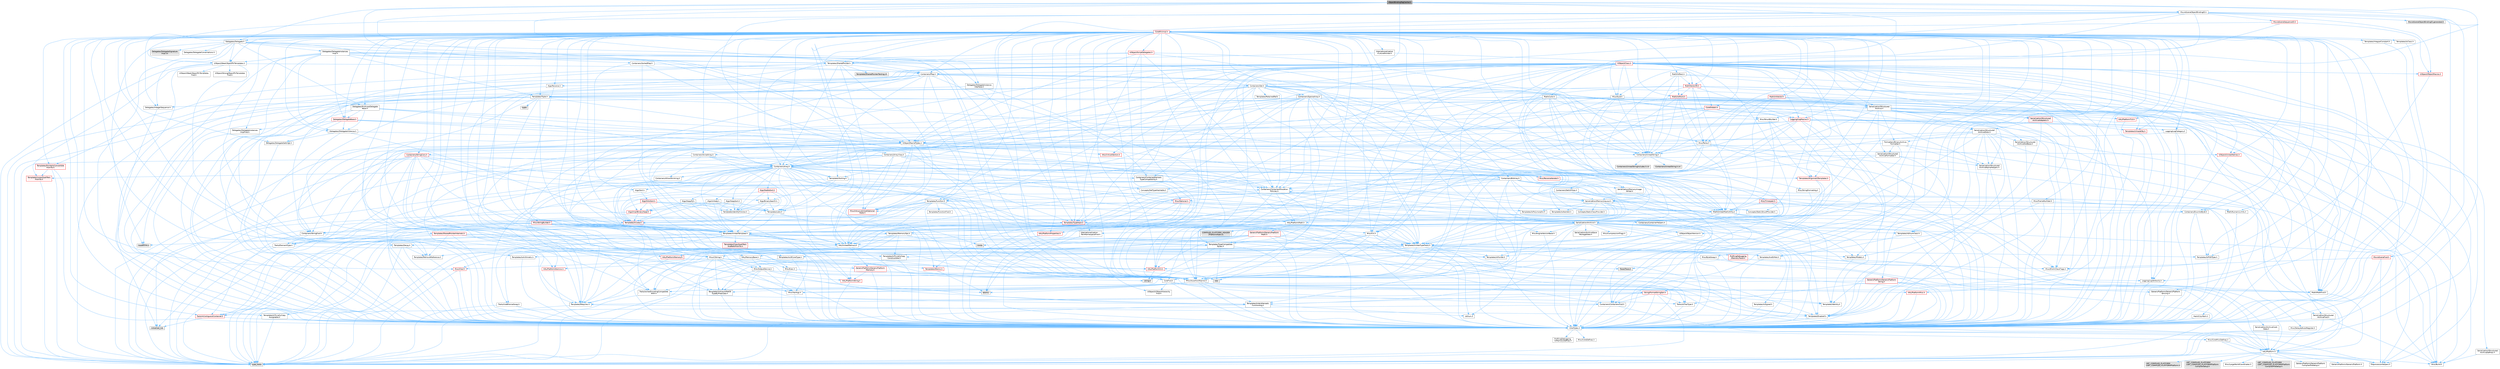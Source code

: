 digraph "ObjectBindingTagCache.h"
{
 // INTERACTIVE_SVG=YES
 // LATEX_PDF_SIZE
  bgcolor="transparent";
  edge [fontname=Helvetica,fontsize=10,labelfontname=Helvetica,labelfontsize=10];
  node [fontname=Helvetica,fontsize=10,shape=box,height=0.2,width=0.4];
  Node1 [id="Node000001",label="ObjectBindingTagCache.h",height=0.2,width=0.4,color="gray40", fillcolor="grey60", style="filled", fontcolor="black",tooltip=" "];
  Node1 -> Node2 [id="edge1_Node000001_Node000002",color="steelblue1",style="solid",tooltip=" "];
  Node2 [id="Node000002",label="Containers/ContainerAllocation\lPolicies.h",height=0.2,width=0.4,color="grey40", fillcolor="white", style="filled",URL="$d7/dff/ContainerAllocationPolicies_8h.html",tooltip=" "];
  Node2 -> Node3 [id="edge2_Node000002_Node000003",color="steelblue1",style="solid",tooltip=" "];
  Node3 [id="Node000003",label="CoreTypes.h",height=0.2,width=0.4,color="grey40", fillcolor="white", style="filled",URL="$dc/dec/CoreTypes_8h.html",tooltip=" "];
  Node3 -> Node4 [id="edge3_Node000003_Node000004",color="steelblue1",style="solid",tooltip=" "];
  Node4 [id="Node000004",label="HAL/Platform.h",height=0.2,width=0.4,color="grey40", fillcolor="white", style="filled",URL="$d9/dd0/Platform_8h.html",tooltip=" "];
  Node4 -> Node5 [id="edge4_Node000004_Node000005",color="steelblue1",style="solid",tooltip=" "];
  Node5 [id="Node000005",label="Misc/Build.h",height=0.2,width=0.4,color="grey40", fillcolor="white", style="filled",URL="$d3/dbb/Build_8h.html",tooltip=" "];
  Node4 -> Node6 [id="edge5_Node000004_Node000006",color="steelblue1",style="solid",tooltip=" "];
  Node6 [id="Node000006",label="Misc/LargeWorldCoordinates.h",height=0.2,width=0.4,color="grey40", fillcolor="white", style="filled",URL="$d2/dcb/LargeWorldCoordinates_8h.html",tooltip=" "];
  Node4 -> Node7 [id="edge6_Node000004_Node000007",color="steelblue1",style="solid",tooltip=" "];
  Node7 [id="Node000007",label="type_traits",height=0.2,width=0.4,color="grey60", fillcolor="#E0E0E0", style="filled",tooltip=" "];
  Node4 -> Node8 [id="edge7_Node000004_Node000008",color="steelblue1",style="solid",tooltip=" "];
  Node8 [id="Node000008",label="PreprocessorHelpers.h",height=0.2,width=0.4,color="grey40", fillcolor="white", style="filled",URL="$db/ddb/PreprocessorHelpers_8h.html",tooltip=" "];
  Node4 -> Node9 [id="edge8_Node000004_Node000009",color="steelblue1",style="solid",tooltip=" "];
  Node9 [id="Node000009",label="UBT_COMPILED_PLATFORM\l/UBT_COMPILED_PLATFORMPlatform\lCompilerPreSetup.h",height=0.2,width=0.4,color="grey60", fillcolor="#E0E0E0", style="filled",tooltip=" "];
  Node4 -> Node10 [id="edge9_Node000004_Node000010",color="steelblue1",style="solid",tooltip=" "];
  Node10 [id="Node000010",label="GenericPlatform/GenericPlatform\lCompilerPreSetup.h",height=0.2,width=0.4,color="grey40", fillcolor="white", style="filled",URL="$d9/dc8/GenericPlatformCompilerPreSetup_8h.html",tooltip=" "];
  Node4 -> Node11 [id="edge10_Node000004_Node000011",color="steelblue1",style="solid",tooltip=" "];
  Node11 [id="Node000011",label="GenericPlatform/GenericPlatform.h",height=0.2,width=0.4,color="grey40", fillcolor="white", style="filled",URL="$d6/d84/GenericPlatform_8h.html",tooltip=" "];
  Node4 -> Node12 [id="edge11_Node000004_Node000012",color="steelblue1",style="solid",tooltip=" "];
  Node12 [id="Node000012",label="UBT_COMPILED_PLATFORM\l/UBT_COMPILED_PLATFORMPlatform.h",height=0.2,width=0.4,color="grey60", fillcolor="#E0E0E0", style="filled",tooltip=" "];
  Node4 -> Node13 [id="edge12_Node000004_Node000013",color="steelblue1",style="solid",tooltip=" "];
  Node13 [id="Node000013",label="UBT_COMPILED_PLATFORM\l/UBT_COMPILED_PLATFORMPlatform\lCompilerSetup.h",height=0.2,width=0.4,color="grey60", fillcolor="#E0E0E0", style="filled",tooltip=" "];
  Node3 -> Node14 [id="edge13_Node000003_Node000014",color="steelblue1",style="solid",tooltip=" "];
  Node14 [id="Node000014",label="ProfilingDebugging\l/UMemoryDefines.h",height=0.2,width=0.4,color="grey40", fillcolor="white", style="filled",URL="$d2/da2/UMemoryDefines_8h.html",tooltip=" "];
  Node3 -> Node15 [id="edge14_Node000003_Node000015",color="steelblue1",style="solid",tooltip=" "];
  Node15 [id="Node000015",label="Misc/CoreMiscDefines.h",height=0.2,width=0.4,color="grey40", fillcolor="white", style="filled",URL="$da/d38/CoreMiscDefines_8h.html",tooltip=" "];
  Node15 -> Node4 [id="edge15_Node000015_Node000004",color="steelblue1",style="solid",tooltip=" "];
  Node15 -> Node8 [id="edge16_Node000015_Node000008",color="steelblue1",style="solid",tooltip=" "];
  Node3 -> Node16 [id="edge17_Node000003_Node000016",color="steelblue1",style="solid",tooltip=" "];
  Node16 [id="Node000016",label="Misc/CoreDefines.h",height=0.2,width=0.4,color="grey40", fillcolor="white", style="filled",URL="$d3/dd2/CoreDefines_8h.html",tooltip=" "];
  Node2 -> Node17 [id="edge18_Node000002_Node000017",color="steelblue1",style="solid",tooltip=" "];
  Node17 [id="Node000017",label="Containers/ContainerHelpers.h",height=0.2,width=0.4,color="grey40", fillcolor="white", style="filled",URL="$d7/d33/ContainerHelpers_8h.html",tooltip=" "];
  Node17 -> Node3 [id="edge19_Node000017_Node000003",color="steelblue1",style="solid",tooltip=" "];
  Node2 -> Node2 [id="edge20_Node000002_Node000002",color="steelblue1",style="solid",tooltip=" "];
  Node2 -> Node18 [id="edge21_Node000002_Node000018",color="steelblue1",style="solid",tooltip=" "];
  Node18 [id="Node000018",label="HAL/PlatformMath.h",height=0.2,width=0.4,color="grey40", fillcolor="white", style="filled",URL="$dc/d53/PlatformMath_8h.html",tooltip=" "];
  Node18 -> Node3 [id="edge22_Node000018_Node000003",color="steelblue1",style="solid",tooltip=" "];
  Node18 -> Node19 [id="edge23_Node000018_Node000019",color="steelblue1",style="solid",tooltip=" "];
  Node19 [id="Node000019",label="GenericPlatform/GenericPlatform\lMath.h",height=0.2,width=0.4,color="red", fillcolor="#FFF0F0", style="filled",URL="$d5/d79/GenericPlatformMath_8h.html",tooltip=" "];
  Node19 -> Node3 [id="edge24_Node000019_Node000003",color="steelblue1",style="solid",tooltip=" "];
  Node19 -> Node20 [id="edge25_Node000019_Node000020",color="steelblue1",style="solid",tooltip=" "];
  Node20 [id="Node000020",label="Containers/ContainersFwd.h",height=0.2,width=0.4,color="grey40", fillcolor="white", style="filled",URL="$d4/d0a/ContainersFwd_8h.html",tooltip=" "];
  Node20 -> Node4 [id="edge26_Node000020_Node000004",color="steelblue1",style="solid",tooltip=" "];
  Node20 -> Node3 [id="edge27_Node000020_Node000003",color="steelblue1",style="solid",tooltip=" "];
  Node20 -> Node21 [id="edge28_Node000020_Node000021",color="steelblue1",style="solid",tooltip=" "];
  Node21 [id="Node000021",label="Traits/IsContiguousContainer.h",height=0.2,width=0.4,color="red", fillcolor="#FFF0F0", style="filled",URL="$d5/d3c/IsContiguousContainer_8h.html",tooltip=" "];
  Node21 -> Node3 [id="edge29_Node000021_Node000003",color="steelblue1",style="solid",tooltip=" "];
  Node21 -> Node23 [id="edge30_Node000021_Node000023",color="steelblue1",style="solid",tooltip=" "];
  Node23 [id="Node000023",label="initializer_list",height=0.2,width=0.4,color="grey60", fillcolor="#E0E0E0", style="filled",tooltip=" "];
  Node19 -> Node24 [id="edge31_Node000019_Node000024",color="steelblue1",style="solid",tooltip=" "];
  Node24 [id="Node000024",label="HAL/PlatformCrt.h",height=0.2,width=0.4,color="red", fillcolor="#FFF0F0", style="filled",URL="$d8/d75/PlatformCrt_8h.html",tooltip=" "];
  Node24 -> Node25 [id="edge32_Node000024_Node000025",color="steelblue1",style="solid",tooltip=" "];
  Node25 [id="Node000025",label="new",height=0.2,width=0.4,color="grey60", fillcolor="#E0E0E0", style="filled",tooltip=" "];
  Node24 -> Node33 [id="edge33_Node000024_Node000033",color="steelblue1",style="solid",tooltip=" "];
  Node33 [id="Node000033",label="string.h",height=0.2,width=0.4,color="grey60", fillcolor="#E0E0E0", style="filled",tooltip=" "];
  Node19 -> Node34 [id="edge34_Node000019_Node000034",color="steelblue1",style="solid",tooltip=" "];
  Node34 [id="Node000034",label="Templates/AndOrNot.h",height=0.2,width=0.4,color="grey40", fillcolor="white", style="filled",URL="$db/d0a/AndOrNot_8h.html",tooltip=" "];
  Node34 -> Node3 [id="edge35_Node000034_Node000003",color="steelblue1",style="solid",tooltip=" "];
  Node19 -> Node35 [id="edge36_Node000019_Node000035",color="steelblue1",style="solid",tooltip=" "];
  Node35 [id="Node000035",label="Templates/Decay.h",height=0.2,width=0.4,color="grey40", fillcolor="white", style="filled",URL="$dd/d0f/Decay_8h.html",tooltip=" "];
  Node35 -> Node3 [id="edge37_Node000035_Node000003",color="steelblue1",style="solid",tooltip=" "];
  Node35 -> Node36 [id="edge38_Node000035_Node000036",color="steelblue1",style="solid",tooltip=" "];
  Node36 [id="Node000036",label="Templates/RemoveReference.h",height=0.2,width=0.4,color="grey40", fillcolor="white", style="filled",URL="$da/dbe/RemoveReference_8h.html",tooltip=" "];
  Node36 -> Node3 [id="edge39_Node000036_Node000003",color="steelblue1",style="solid",tooltip=" "];
  Node35 -> Node7 [id="edge40_Node000035_Node000007",color="steelblue1",style="solid",tooltip=" "];
  Node19 -> Node38 [id="edge41_Node000019_Node000038",color="steelblue1",style="solid",tooltip=" "];
  Node38 [id="Node000038",label="Templates/UnrealTypeTraits.h",height=0.2,width=0.4,color="grey40", fillcolor="white", style="filled",URL="$d2/d2d/UnrealTypeTraits_8h.html",tooltip=" "];
  Node38 -> Node3 [id="edge42_Node000038_Node000003",color="steelblue1",style="solid",tooltip=" "];
  Node38 -> Node39 [id="edge43_Node000038_Node000039",color="steelblue1",style="solid",tooltip=" "];
  Node39 [id="Node000039",label="Templates/IsPointer.h",height=0.2,width=0.4,color="grey40", fillcolor="white", style="filled",URL="$d7/d05/IsPointer_8h.html",tooltip=" "];
  Node39 -> Node3 [id="edge44_Node000039_Node000003",color="steelblue1",style="solid",tooltip=" "];
  Node38 -> Node40 [id="edge45_Node000038_Node000040",color="steelblue1",style="solid",tooltip=" "];
  Node40 [id="Node000040",label="Misc/AssertionMacros.h",height=0.2,width=0.4,color="grey40", fillcolor="white", style="filled",URL="$d0/dfa/AssertionMacros_8h.html",tooltip=" "];
  Node40 -> Node3 [id="edge46_Node000040_Node000003",color="steelblue1",style="solid",tooltip=" "];
  Node40 -> Node4 [id="edge47_Node000040_Node000004",color="steelblue1",style="solid",tooltip=" "];
  Node40 -> Node41 [id="edge48_Node000040_Node000041",color="steelblue1",style="solid",tooltip=" "];
  Node41 [id="Node000041",label="HAL/PlatformMisc.h",height=0.2,width=0.4,color="red", fillcolor="#FFF0F0", style="filled",URL="$d0/df5/PlatformMisc_8h.html",tooltip=" "];
  Node41 -> Node3 [id="edge49_Node000041_Node000003",color="steelblue1",style="solid",tooltip=" "];
  Node40 -> Node8 [id="edge50_Node000040_Node000008",color="steelblue1",style="solid",tooltip=" "];
  Node40 -> Node63 [id="edge51_Node000040_Node000063",color="steelblue1",style="solid",tooltip=" "];
  Node63 [id="Node000063",label="Templates/EnableIf.h",height=0.2,width=0.4,color="grey40", fillcolor="white", style="filled",URL="$d7/d60/EnableIf_8h.html",tooltip=" "];
  Node63 -> Node3 [id="edge52_Node000063_Node000003",color="steelblue1",style="solid",tooltip=" "];
  Node40 -> Node64 [id="edge53_Node000040_Node000064",color="steelblue1",style="solid",tooltip=" "];
  Node64 [id="Node000064",label="Templates/IsArrayOrRefOf\lTypeByPredicate.h",height=0.2,width=0.4,color="grey40", fillcolor="white", style="filled",URL="$d6/da1/IsArrayOrRefOfTypeByPredicate_8h.html",tooltip=" "];
  Node64 -> Node3 [id="edge54_Node000064_Node000003",color="steelblue1",style="solid",tooltip=" "];
  Node40 -> Node65 [id="edge55_Node000040_Node000065",color="steelblue1",style="solid",tooltip=" "];
  Node65 [id="Node000065",label="Templates/IsValidVariadic\lFunctionArg.h",height=0.2,width=0.4,color="grey40", fillcolor="white", style="filled",URL="$d0/dc8/IsValidVariadicFunctionArg_8h.html",tooltip=" "];
  Node65 -> Node3 [id="edge56_Node000065_Node000003",color="steelblue1",style="solid",tooltip=" "];
  Node65 -> Node66 [id="edge57_Node000065_Node000066",color="steelblue1",style="solid",tooltip=" "];
  Node66 [id="Node000066",label="IsEnum.h",height=0.2,width=0.4,color="grey40", fillcolor="white", style="filled",URL="$d4/de5/IsEnum_8h.html",tooltip=" "];
  Node65 -> Node7 [id="edge58_Node000065_Node000007",color="steelblue1",style="solid",tooltip=" "];
  Node40 -> Node67 [id="edge59_Node000040_Node000067",color="steelblue1",style="solid",tooltip=" "];
  Node67 [id="Node000067",label="Traits/IsCharEncodingCompatible\lWith.h",height=0.2,width=0.4,color="grey40", fillcolor="white", style="filled",URL="$df/dd1/IsCharEncodingCompatibleWith_8h.html",tooltip=" "];
  Node67 -> Node7 [id="edge60_Node000067_Node000007",color="steelblue1",style="solid",tooltip=" "];
  Node67 -> Node68 [id="edge61_Node000067_Node000068",color="steelblue1",style="solid",tooltip=" "];
  Node68 [id="Node000068",label="Traits/IsCharType.h",height=0.2,width=0.4,color="grey40", fillcolor="white", style="filled",URL="$db/d51/IsCharType_8h.html",tooltip=" "];
  Node68 -> Node3 [id="edge62_Node000068_Node000003",color="steelblue1",style="solid",tooltip=" "];
  Node40 -> Node69 [id="edge63_Node000040_Node000069",color="steelblue1",style="solid",tooltip=" "];
  Node69 [id="Node000069",label="Misc/VarArgs.h",height=0.2,width=0.4,color="grey40", fillcolor="white", style="filled",URL="$d5/d6f/VarArgs_8h.html",tooltip=" "];
  Node69 -> Node3 [id="edge64_Node000069_Node000003",color="steelblue1",style="solid",tooltip=" "];
  Node40 -> Node70 [id="edge65_Node000040_Node000070",color="steelblue1",style="solid",tooltip=" "];
  Node70 [id="Node000070",label="String/FormatStringSan.h",height=0.2,width=0.4,color="red", fillcolor="#FFF0F0", style="filled",URL="$d3/d8b/FormatStringSan_8h.html",tooltip=" "];
  Node70 -> Node7 [id="edge66_Node000070_Node000007",color="steelblue1",style="solid",tooltip=" "];
  Node70 -> Node3 [id="edge67_Node000070_Node000003",color="steelblue1",style="solid",tooltip=" "];
  Node70 -> Node71 [id="edge68_Node000070_Node000071",color="steelblue1",style="solid",tooltip=" "];
  Node71 [id="Node000071",label="Templates/Requires.h",height=0.2,width=0.4,color="grey40", fillcolor="white", style="filled",URL="$dc/d96/Requires_8h.html",tooltip=" "];
  Node71 -> Node63 [id="edge69_Node000071_Node000063",color="steelblue1",style="solid",tooltip=" "];
  Node71 -> Node7 [id="edge70_Node000071_Node000007",color="steelblue1",style="solid",tooltip=" "];
  Node70 -> Node72 [id="edge71_Node000070_Node000072",color="steelblue1",style="solid",tooltip=" "];
  Node72 [id="Node000072",label="Templates/Identity.h",height=0.2,width=0.4,color="grey40", fillcolor="white", style="filled",URL="$d0/dd5/Identity_8h.html",tooltip=" "];
  Node70 -> Node65 [id="edge72_Node000070_Node000065",color="steelblue1",style="solid",tooltip=" "];
  Node70 -> Node68 [id="edge73_Node000070_Node000068",color="steelblue1",style="solid",tooltip=" "];
  Node70 -> Node20 [id="edge74_Node000070_Node000020",color="steelblue1",style="solid",tooltip=" "];
  Node40 -> Node76 [id="edge75_Node000040_Node000076",color="steelblue1",style="solid",tooltip=" "];
  Node76 [id="Node000076",label="atomic",height=0.2,width=0.4,color="grey60", fillcolor="#E0E0E0", style="filled",tooltip=" "];
  Node38 -> Node34 [id="edge76_Node000038_Node000034",color="steelblue1",style="solid",tooltip=" "];
  Node38 -> Node63 [id="edge77_Node000038_Node000063",color="steelblue1",style="solid",tooltip=" "];
  Node38 -> Node77 [id="edge78_Node000038_Node000077",color="steelblue1",style="solid",tooltip=" "];
  Node77 [id="Node000077",label="Templates/IsArithmetic.h",height=0.2,width=0.4,color="grey40", fillcolor="white", style="filled",URL="$d2/d5d/IsArithmetic_8h.html",tooltip=" "];
  Node77 -> Node3 [id="edge79_Node000077_Node000003",color="steelblue1",style="solid",tooltip=" "];
  Node38 -> Node66 [id="edge80_Node000038_Node000066",color="steelblue1",style="solid",tooltip=" "];
  Node38 -> Node78 [id="edge81_Node000038_Node000078",color="steelblue1",style="solid",tooltip=" "];
  Node78 [id="Node000078",label="Templates/Models.h",height=0.2,width=0.4,color="grey40", fillcolor="white", style="filled",URL="$d3/d0c/Models_8h.html",tooltip=" "];
  Node78 -> Node72 [id="edge82_Node000078_Node000072",color="steelblue1",style="solid",tooltip=" "];
  Node38 -> Node79 [id="edge83_Node000038_Node000079",color="steelblue1",style="solid",tooltip=" "];
  Node79 [id="Node000079",label="Templates/IsPODType.h",height=0.2,width=0.4,color="grey40", fillcolor="white", style="filled",URL="$d7/db1/IsPODType_8h.html",tooltip=" "];
  Node79 -> Node3 [id="edge84_Node000079_Node000003",color="steelblue1",style="solid",tooltip=" "];
  Node38 -> Node80 [id="edge85_Node000038_Node000080",color="steelblue1",style="solid",tooltip=" "];
  Node80 [id="Node000080",label="Templates/IsUECoreType.h",height=0.2,width=0.4,color="grey40", fillcolor="white", style="filled",URL="$d1/db8/IsUECoreType_8h.html",tooltip=" "];
  Node80 -> Node3 [id="edge86_Node000080_Node000003",color="steelblue1",style="solid",tooltip=" "];
  Node80 -> Node7 [id="edge87_Node000080_Node000007",color="steelblue1",style="solid",tooltip=" "];
  Node38 -> Node81 [id="edge88_Node000038_Node000081",color="steelblue1",style="solid",tooltip=" "];
  Node81 [id="Node000081",label="Templates/IsTriviallyCopy\lConstructible.h",height=0.2,width=0.4,color="grey40", fillcolor="white", style="filled",URL="$d3/d78/IsTriviallyCopyConstructible_8h.html",tooltip=" "];
  Node81 -> Node3 [id="edge89_Node000081_Node000003",color="steelblue1",style="solid",tooltip=" "];
  Node81 -> Node7 [id="edge90_Node000081_Node000007",color="steelblue1",style="solid",tooltip=" "];
  Node19 -> Node71 [id="edge91_Node000019_Node000071",color="steelblue1",style="solid",tooltip=" "];
  Node19 -> Node85 [id="edge92_Node000019_Node000085",color="steelblue1",style="solid",tooltip=" "];
  Node85 [id="Node000085",label="Templates/TypeCompatible\lBytes.h",height=0.2,width=0.4,color="grey40", fillcolor="white", style="filled",URL="$df/d0a/TypeCompatibleBytes_8h.html",tooltip=" "];
  Node85 -> Node3 [id="edge93_Node000085_Node000003",color="steelblue1",style="solid",tooltip=" "];
  Node85 -> Node33 [id="edge94_Node000085_Node000033",color="steelblue1",style="solid",tooltip=" "];
  Node85 -> Node25 [id="edge95_Node000085_Node000025",color="steelblue1",style="solid",tooltip=" "];
  Node85 -> Node7 [id="edge96_Node000085_Node000007",color="steelblue1",style="solid",tooltip=" "];
  Node19 -> Node86 [id="edge97_Node000019_Node000086",color="steelblue1",style="solid",tooltip=" "];
  Node86 [id="Node000086",label="limits",height=0.2,width=0.4,color="grey60", fillcolor="#E0E0E0", style="filled",tooltip=" "];
  Node19 -> Node7 [id="edge98_Node000019_Node000007",color="steelblue1",style="solid",tooltip=" "];
  Node18 -> Node87 [id="edge99_Node000018_Node000087",color="steelblue1",style="solid",tooltip=" "];
  Node87 [id="Node000087",label="COMPILED_PLATFORM_HEADER\l(PlatformMath.h)",height=0.2,width=0.4,color="grey60", fillcolor="#E0E0E0", style="filled",tooltip=" "];
  Node2 -> Node88 [id="edge100_Node000002_Node000088",color="steelblue1",style="solid",tooltip=" "];
  Node88 [id="Node000088",label="HAL/UnrealMemory.h",height=0.2,width=0.4,color="grey40", fillcolor="white", style="filled",URL="$d9/d96/UnrealMemory_8h.html",tooltip=" "];
  Node88 -> Node3 [id="edge101_Node000088_Node000003",color="steelblue1",style="solid",tooltip=" "];
  Node88 -> Node89 [id="edge102_Node000088_Node000089",color="steelblue1",style="solid",tooltip=" "];
  Node89 [id="Node000089",label="GenericPlatform/GenericPlatform\lMemory.h",height=0.2,width=0.4,color="red", fillcolor="#FFF0F0", style="filled",URL="$dd/d22/GenericPlatformMemory_8h.html",tooltip=" "];
  Node89 -> Node45 [id="edge103_Node000089_Node000045",color="steelblue1",style="solid",tooltip=" "];
  Node45 [id="Node000045",label="CoreFwd.h",height=0.2,width=0.4,color="grey40", fillcolor="white", style="filled",URL="$d1/d1e/CoreFwd_8h.html",tooltip=" "];
  Node45 -> Node3 [id="edge104_Node000045_Node000003",color="steelblue1",style="solid",tooltip=" "];
  Node45 -> Node20 [id="edge105_Node000045_Node000020",color="steelblue1",style="solid",tooltip=" "];
  Node45 -> Node46 [id="edge106_Node000045_Node000046",color="steelblue1",style="solid",tooltip=" "];
  Node46 [id="Node000046",label="Math/MathFwd.h",height=0.2,width=0.4,color="grey40", fillcolor="white", style="filled",URL="$d2/d10/MathFwd_8h.html",tooltip=" "];
  Node46 -> Node4 [id="edge107_Node000046_Node000004",color="steelblue1",style="solid",tooltip=" "];
  Node45 -> Node47 [id="edge108_Node000045_Node000047",color="steelblue1",style="solid",tooltip=" "];
  Node47 [id="Node000047",label="UObject/UObjectHierarchy\lFwd.h",height=0.2,width=0.4,color="grey40", fillcolor="white", style="filled",URL="$d3/d13/UObjectHierarchyFwd_8h.html",tooltip=" "];
  Node89 -> Node3 [id="edge109_Node000089_Node000003",color="steelblue1",style="solid",tooltip=" "];
  Node89 -> Node90 [id="edge110_Node000089_Node000090",color="steelblue1",style="solid",tooltip=" "];
  Node90 [id="Node000090",label="HAL/PlatformString.h",height=0.2,width=0.4,color="red", fillcolor="#FFF0F0", style="filled",URL="$db/db5/PlatformString_8h.html",tooltip=" "];
  Node90 -> Node3 [id="edge111_Node000090_Node000003",color="steelblue1",style="solid",tooltip=" "];
  Node89 -> Node33 [id="edge112_Node000089_Node000033",color="steelblue1",style="solid",tooltip=" "];
  Node88 -> Node92 [id="edge113_Node000088_Node000092",color="steelblue1",style="solid",tooltip=" "];
  Node92 [id="Node000092",label="HAL/MemoryBase.h",height=0.2,width=0.4,color="grey40", fillcolor="white", style="filled",URL="$d6/d9f/MemoryBase_8h.html",tooltip=" "];
  Node92 -> Node3 [id="edge114_Node000092_Node000003",color="steelblue1",style="solid",tooltip=" "];
  Node92 -> Node56 [id="edge115_Node000092_Node000056",color="steelblue1",style="solid",tooltip=" "];
  Node56 [id="Node000056",label="HAL/PlatformAtomics.h",height=0.2,width=0.4,color="red", fillcolor="#FFF0F0", style="filled",URL="$d3/d36/PlatformAtomics_8h.html",tooltip=" "];
  Node56 -> Node3 [id="edge116_Node000056_Node000003",color="steelblue1",style="solid",tooltip=" "];
  Node92 -> Node24 [id="edge117_Node000092_Node000024",color="steelblue1",style="solid",tooltip=" "];
  Node92 -> Node93 [id="edge118_Node000092_Node000093",color="steelblue1",style="solid",tooltip=" "];
  Node93 [id="Node000093",label="Misc/Exec.h",height=0.2,width=0.4,color="grey40", fillcolor="white", style="filled",URL="$de/ddb/Exec_8h.html",tooltip=" "];
  Node93 -> Node3 [id="edge119_Node000093_Node000003",color="steelblue1",style="solid",tooltip=" "];
  Node93 -> Node40 [id="edge120_Node000093_Node000040",color="steelblue1",style="solid",tooltip=" "];
  Node92 -> Node94 [id="edge121_Node000092_Node000094",color="steelblue1",style="solid",tooltip=" "];
  Node94 [id="Node000094",label="Misc/OutputDevice.h",height=0.2,width=0.4,color="grey40", fillcolor="white", style="filled",URL="$d7/d32/OutputDevice_8h.html",tooltip=" "];
  Node94 -> Node45 [id="edge122_Node000094_Node000045",color="steelblue1",style="solid",tooltip=" "];
  Node94 -> Node3 [id="edge123_Node000094_Node000003",color="steelblue1",style="solid",tooltip=" "];
  Node94 -> Node95 [id="edge124_Node000094_Node000095",color="steelblue1",style="solid",tooltip=" "];
  Node95 [id="Node000095",label="Logging/LogVerbosity.h",height=0.2,width=0.4,color="grey40", fillcolor="white", style="filled",URL="$d2/d8f/LogVerbosity_8h.html",tooltip=" "];
  Node95 -> Node3 [id="edge125_Node000095_Node000003",color="steelblue1",style="solid",tooltip=" "];
  Node94 -> Node69 [id="edge126_Node000094_Node000069",color="steelblue1",style="solid",tooltip=" "];
  Node94 -> Node64 [id="edge127_Node000094_Node000064",color="steelblue1",style="solid",tooltip=" "];
  Node94 -> Node65 [id="edge128_Node000094_Node000065",color="steelblue1",style="solid",tooltip=" "];
  Node94 -> Node67 [id="edge129_Node000094_Node000067",color="steelblue1",style="solid",tooltip=" "];
  Node92 -> Node96 [id="edge130_Node000092_Node000096",color="steelblue1",style="solid",tooltip=" "];
  Node96 [id="Node000096",label="Templates/Atomic.h",height=0.2,width=0.4,color="red", fillcolor="#FFF0F0", style="filled",URL="$d3/d91/Atomic_8h.html",tooltip=" "];
  Node96 -> Node76 [id="edge131_Node000096_Node000076",color="steelblue1",style="solid",tooltip=" "];
  Node88 -> Node102 [id="edge132_Node000088_Node000102",color="steelblue1",style="solid",tooltip=" "];
  Node102 [id="Node000102",label="HAL/PlatformMemory.h",height=0.2,width=0.4,color="red", fillcolor="#FFF0F0", style="filled",URL="$de/d68/PlatformMemory_8h.html",tooltip=" "];
  Node102 -> Node3 [id="edge133_Node000102_Node000003",color="steelblue1",style="solid",tooltip=" "];
  Node102 -> Node89 [id="edge134_Node000102_Node000089",color="steelblue1",style="solid",tooltip=" "];
  Node88 -> Node104 [id="edge135_Node000088_Node000104",color="steelblue1",style="solid",tooltip=" "];
  Node104 [id="Node000104",label="ProfilingDebugging\l/MemoryTrace.h",height=0.2,width=0.4,color="red", fillcolor="#FFF0F0", style="filled",URL="$da/dd7/MemoryTrace_8h.html",tooltip=" "];
  Node104 -> Node4 [id="edge136_Node000104_Node000004",color="steelblue1",style="solid",tooltip=" "];
  Node104 -> Node51 [id="edge137_Node000104_Node000051",color="steelblue1",style="solid",tooltip=" "];
  Node51 [id="Node000051",label="Misc/EnumClassFlags.h",height=0.2,width=0.4,color="grey40", fillcolor="white", style="filled",URL="$d8/de7/EnumClassFlags_8h.html",tooltip=" "];
  Node104 -> Node62 [id="edge138_Node000104_Node000062",color="steelblue1",style="solid",tooltip=" "];
  Node62 [id="Node000062",label="Trace/Trace.h",height=0.2,width=0.4,color="grey60", fillcolor="#E0E0E0", style="filled",tooltip=" "];
  Node88 -> Node39 [id="edge139_Node000088_Node000039",color="steelblue1",style="solid",tooltip=" "];
  Node2 -> Node49 [id="edge140_Node000002_Node000049",color="steelblue1",style="solid",tooltip=" "];
  Node49 [id="Node000049",label="Math/NumericLimits.h",height=0.2,width=0.4,color="grey40", fillcolor="white", style="filled",URL="$df/d1b/NumericLimits_8h.html",tooltip=" "];
  Node49 -> Node3 [id="edge141_Node000049_Node000003",color="steelblue1",style="solid",tooltip=" "];
  Node2 -> Node40 [id="edge142_Node000002_Node000040",color="steelblue1",style="solid",tooltip=" "];
  Node2 -> Node105 [id="edge143_Node000002_Node000105",color="steelblue1",style="solid",tooltip=" "];
  Node105 [id="Node000105",label="Templates/IsPolymorphic.h",height=0.2,width=0.4,color="grey40", fillcolor="white", style="filled",URL="$dc/d20/IsPolymorphic_8h.html",tooltip=" "];
  Node2 -> Node106 [id="edge144_Node000002_Node000106",color="steelblue1",style="solid",tooltip=" "];
  Node106 [id="Node000106",label="Templates/MemoryOps.h",height=0.2,width=0.4,color="grey40", fillcolor="white", style="filled",URL="$db/dea/MemoryOps_8h.html",tooltip=" "];
  Node106 -> Node3 [id="edge145_Node000106_Node000003",color="steelblue1",style="solid",tooltip=" "];
  Node106 -> Node88 [id="edge146_Node000106_Node000088",color="steelblue1",style="solid",tooltip=" "];
  Node106 -> Node100 [id="edge147_Node000106_Node000100",color="steelblue1",style="solid",tooltip=" "];
  Node100 [id="Node000100",label="Templates/IsTriviallyCopy\lAssignable.h",height=0.2,width=0.4,color="grey40", fillcolor="white", style="filled",URL="$d2/df2/IsTriviallyCopyAssignable_8h.html",tooltip=" "];
  Node100 -> Node3 [id="edge148_Node000100_Node000003",color="steelblue1",style="solid",tooltip=" "];
  Node100 -> Node7 [id="edge149_Node000100_Node000007",color="steelblue1",style="solid",tooltip=" "];
  Node106 -> Node81 [id="edge150_Node000106_Node000081",color="steelblue1",style="solid",tooltip=" "];
  Node106 -> Node71 [id="edge151_Node000106_Node000071",color="steelblue1",style="solid",tooltip=" "];
  Node106 -> Node38 [id="edge152_Node000106_Node000038",color="steelblue1",style="solid",tooltip=" "];
  Node106 -> Node107 [id="edge153_Node000106_Node000107",color="steelblue1",style="solid",tooltip=" "];
  Node107 [id="Node000107",label="Traits/UseBitwiseSwap.h",height=0.2,width=0.4,color="grey40", fillcolor="white", style="filled",URL="$db/df3/UseBitwiseSwap_8h.html",tooltip=" "];
  Node107 -> Node3 [id="edge154_Node000107_Node000003",color="steelblue1",style="solid",tooltip=" "];
  Node107 -> Node7 [id="edge155_Node000107_Node000007",color="steelblue1",style="solid",tooltip=" "];
  Node106 -> Node25 [id="edge156_Node000106_Node000025",color="steelblue1",style="solid",tooltip=" "];
  Node106 -> Node7 [id="edge157_Node000106_Node000007",color="steelblue1",style="solid",tooltip=" "];
  Node2 -> Node85 [id="edge158_Node000002_Node000085",color="steelblue1",style="solid",tooltip=" "];
  Node2 -> Node7 [id="edge159_Node000002_Node000007",color="steelblue1",style="solid",tooltip=" "];
  Node1 -> Node108 [id="edge160_Node000001_Node000108",color="steelblue1",style="solid",tooltip=" "];
  Node108 [id="Node000108",label="Containers/Map.h",height=0.2,width=0.4,color="grey40", fillcolor="white", style="filled",URL="$df/d79/Map_8h.html",tooltip=" "];
  Node108 -> Node3 [id="edge161_Node000108_Node000003",color="steelblue1",style="solid",tooltip=" "];
  Node108 -> Node109 [id="edge162_Node000108_Node000109",color="steelblue1",style="solid",tooltip=" "];
  Node109 [id="Node000109",label="Algo/Reverse.h",height=0.2,width=0.4,color="grey40", fillcolor="white", style="filled",URL="$d5/d93/Reverse_8h.html",tooltip=" "];
  Node109 -> Node3 [id="edge163_Node000109_Node000003",color="steelblue1",style="solid",tooltip=" "];
  Node109 -> Node110 [id="edge164_Node000109_Node000110",color="steelblue1",style="solid",tooltip=" "];
  Node110 [id="Node000110",label="Templates/UnrealTemplate.h",height=0.2,width=0.4,color="grey40", fillcolor="white", style="filled",URL="$d4/d24/UnrealTemplate_8h.html",tooltip=" "];
  Node110 -> Node3 [id="edge165_Node000110_Node000003",color="steelblue1",style="solid",tooltip=" "];
  Node110 -> Node39 [id="edge166_Node000110_Node000039",color="steelblue1",style="solid",tooltip=" "];
  Node110 -> Node88 [id="edge167_Node000110_Node000088",color="steelblue1",style="solid",tooltip=" "];
  Node110 -> Node111 [id="edge168_Node000110_Node000111",color="steelblue1",style="solid",tooltip=" "];
  Node111 [id="Node000111",label="Templates/CopyQualifiers\lAndRefsFromTo.h",height=0.2,width=0.4,color="red", fillcolor="#FFF0F0", style="filled",URL="$d3/db3/CopyQualifiersAndRefsFromTo_8h.html",tooltip=" "];
  Node110 -> Node38 [id="edge169_Node000110_Node000038",color="steelblue1",style="solid",tooltip=" "];
  Node110 -> Node36 [id="edge170_Node000110_Node000036",color="steelblue1",style="solid",tooltip=" "];
  Node110 -> Node71 [id="edge171_Node000110_Node000071",color="steelblue1",style="solid",tooltip=" "];
  Node110 -> Node85 [id="edge172_Node000110_Node000085",color="steelblue1",style="solid",tooltip=" "];
  Node110 -> Node72 [id="edge173_Node000110_Node000072",color="steelblue1",style="solid",tooltip=" "];
  Node110 -> Node21 [id="edge174_Node000110_Node000021",color="steelblue1",style="solid",tooltip=" "];
  Node110 -> Node107 [id="edge175_Node000110_Node000107",color="steelblue1",style="solid",tooltip=" "];
  Node110 -> Node7 [id="edge176_Node000110_Node000007",color="steelblue1",style="solid",tooltip=" "];
  Node108 -> Node113 [id="edge177_Node000108_Node000113",color="steelblue1",style="solid",tooltip=" "];
  Node113 [id="Node000113",label="Containers/ContainerElement\lTypeCompatibility.h",height=0.2,width=0.4,color="grey40", fillcolor="white", style="filled",URL="$df/ddf/ContainerElementTypeCompatibility_8h.html",tooltip=" "];
  Node113 -> Node3 [id="edge178_Node000113_Node000003",color="steelblue1",style="solid",tooltip=" "];
  Node113 -> Node38 [id="edge179_Node000113_Node000038",color="steelblue1",style="solid",tooltip=" "];
  Node108 -> Node114 [id="edge180_Node000108_Node000114",color="steelblue1",style="solid",tooltip=" "];
  Node114 [id="Node000114",label="Containers/Set.h",height=0.2,width=0.4,color="grey40", fillcolor="white", style="filled",URL="$d4/d45/Set_8h.html",tooltip=" "];
  Node114 -> Node2 [id="edge181_Node000114_Node000002",color="steelblue1",style="solid",tooltip=" "];
  Node114 -> Node113 [id="edge182_Node000114_Node000113",color="steelblue1",style="solid",tooltip=" "];
  Node114 -> Node115 [id="edge183_Node000114_Node000115",color="steelblue1",style="solid",tooltip=" "];
  Node115 [id="Node000115",label="Containers/SetUtilities.h",height=0.2,width=0.4,color="grey40", fillcolor="white", style="filled",URL="$dc/de5/SetUtilities_8h.html",tooltip=" "];
  Node115 -> Node3 [id="edge184_Node000115_Node000003",color="steelblue1",style="solid",tooltip=" "];
  Node115 -> Node116 [id="edge185_Node000115_Node000116",color="steelblue1",style="solid",tooltip=" "];
  Node116 [id="Node000116",label="Serialization/MemoryLayout.h",height=0.2,width=0.4,color="grey40", fillcolor="white", style="filled",URL="$d7/d66/MemoryLayout_8h.html",tooltip=" "];
  Node116 -> Node117 [id="edge186_Node000116_Node000117",color="steelblue1",style="solid",tooltip=" "];
  Node117 [id="Node000117",label="Concepts/StaticClassProvider.h",height=0.2,width=0.4,color="grey40", fillcolor="white", style="filled",URL="$dd/d83/StaticClassProvider_8h.html",tooltip=" "];
  Node116 -> Node118 [id="edge187_Node000116_Node000118",color="steelblue1",style="solid",tooltip=" "];
  Node118 [id="Node000118",label="Concepts/StaticStructProvider.h",height=0.2,width=0.4,color="grey40", fillcolor="white", style="filled",URL="$d5/d77/StaticStructProvider_8h.html",tooltip=" "];
  Node116 -> Node119 [id="edge188_Node000116_Node000119",color="steelblue1",style="solid",tooltip=" "];
  Node119 [id="Node000119",label="Containers/EnumAsByte.h",height=0.2,width=0.4,color="grey40", fillcolor="white", style="filled",URL="$d6/d9a/EnumAsByte_8h.html",tooltip=" "];
  Node119 -> Node3 [id="edge189_Node000119_Node000003",color="steelblue1",style="solid",tooltip=" "];
  Node119 -> Node79 [id="edge190_Node000119_Node000079",color="steelblue1",style="solid",tooltip=" "];
  Node119 -> Node120 [id="edge191_Node000119_Node000120",color="steelblue1",style="solid",tooltip=" "];
  Node120 [id="Node000120",label="Templates/TypeHash.h",height=0.2,width=0.4,color="red", fillcolor="#FFF0F0", style="filled",URL="$d1/d62/TypeHash_8h.html",tooltip=" "];
  Node120 -> Node3 [id="edge192_Node000120_Node000003",color="steelblue1",style="solid",tooltip=" "];
  Node120 -> Node71 [id="edge193_Node000120_Node000071",color="steelblue1",style="solid",tooltip=" "];
  Node120 -> Node121 [id="edge194_Node000120_Node000121",color="steelblue1",style="solid",tooltip=" "];
  Node121 [id="Node000121",label="Misc/Crc.h",height=0.2,width=0.4,color="grey40", fillcolor="white", style="filled",URL="$d4/dd2/Crc_8h.html",tooltip=" "];
  Node121 -> Node3 [id="edge195_Node000121_Node000003",color="steelblue1",style="solid",tooltip=" "];
  Node121 -> Node90 [id="edge196_Node000121_Node000090",color="steelblue1",style="solid",tooltip=" "];
  Node121 -> Node40 [id="edge197_Node000121_Node000040",color="steelblue1",style="solid",tooltip=" "];
  Node121 -> Node122 [id="edge198_Node000121_Node000122",color="steelblue1",style="solid",tooltip=" "];
  Node122 [id="Node000122",label="Misc/CString.h",height=0.2,width=0.4,color="grey40", fillcolor="white", style="filled",URL="$d2/d49/CString_8h.html",tooltip=" "];
  Node122 -> Node3 [id="edge199_Node000122_Node000003",color="steelblue1",style="solid",tooltip=" "];
  Node122 -> Node24 [id="edge200_Node000122_Node000024",color="steelblue1",style="solid",tooltip=" "];
  Node122 -> Node90 [id="edge201_Node000122_Node000090",color="steelblue1",style="solid",tooltip=" "];
  Node122 -> Node40 [id="edge202_Node000122_Node000040",color="steelblue1",style="solid",tooltip=" "];
  Node122 -> Node123 [id="edge203_Node000122_Node000123",color="steelblue1",style="solid",tooltip=" "];
  Node123 [id="Node000123",label="Misc/Char.h",height=0.2,width=0.4,color="red", fillcolor="#FFF0F0", style="filled",URL="$d0/d58/Char_8h.html",tooltip=" "];
  Node123 -> Node3 [id="edge204_Node000123_Node000003",color="steelblue1",style="solid",tooltip=" "];
  Node123 -> Node7 [id="edge205_Node000123_Node000007",color="steelblue1",style="solid",tooltip=" "];
  Node122 -> Node69 [id="edge206_Node000122_Node000069",color="steelblue1",style="solid",tooltip=" "];
  Node122 -> Node64 [id="edge207_Node000122_Node000064",color="steelblue1",style="solid",tooltip=" "];
  Node122 -> Node65 [id="edge208_Node000122_Node000065",color="steelblue1",style="solid",tooltip=" "];
  Node122 -> Node67 [id="edge209_Node000122_Node000067",color="steelblue1",style="solid",tooltip=" "];
  Node121 -> Node123 [id="edge210_Node000121_Node000123",color="steelblue1",style="solid",tooltip=" "];
  Node121 -> Node38 [id="edge211_Node000121_Node000038",color="steelblue1",style="solid",tooltip=" "];
  Node121 -> Node68 [id="edge212_Node000121_Node000068",color="steelblue1",style="solid",tooltip=" "];
  Node120 -> Node7 [id="edge213_Node000120_Node000007",color="steelblue1",style="solid",tooltip=" "];
  Node116 -> Node43 [id="edge214_Node000116_Node000043",color="steelblue1",style="solid",tooltip=" "];
  Node43 [id="Node000043",label="Containers/StringFwd.h",height=0.2,width=0.4,color="grey40", fillcolor="white", style="filled",URL="$df/d37/StringFwd_8h.html",tooltip=" "];
  Node43 -> Node3 [id="edge215_Node000043_Node000003",color="steelblue1",style="solid",tooltip=" "];
  Node43 -> Node44 [id="edge216_Node000043_Node000044",color="steelblue1",style="solid",tooltip=" "];
  Node44 [id="Node000044",label="Traits/ElementType.h",height=0.2,width=0.4,color="grey40", fillcolor="white", style="filled",URL="$d5/d4f/ElementType_8h.html",tooltip=" "];
  Node44 -> Node4 [id="edge217_Node000044_Node000004",color="steelblue1",style="solid",tooltip=" "];
  Node44 -> Node23 [id="edge218_Node000044_Node000023",color="steelblue1",style="solid",tooltip=" "];
  Node44 -> Node7 [id="edge219_Node000044_Node000007",color="steelblue1",style="solid",tooltip=" "];
  Node43 -> Node21 [id="edge220_Node000043_Node000021",color="steelblue1",style="solid",tooltip=" "];
  Node116 -> Node88 [id="edge221_Node000116_Node000088",color="steelblue1",style="solid",tooltip=" "];
  Node116 -> Node127 [id="edge222_Node000116_Node000127",color="steelblue1",style="solid",tooltip=" "];
  Node127 [id="Node000127",label="Misc/DelayedAutoRegister.h",height=0.2,width=0.4,color="grey40", fillcolor="white", style="filled",URL="$d1/dda/DelayedAutoRegister_8h.html",tooltip=" "];
  Node127 -> Node4 [id="edge223_Node000127_Node000004",color="steelblue1",style="solid",tooltip=" "];
  Node116 -> Node63 [id="edge224_Node000116_Node000063",color="steelblue1",style="solid",tooltip=" "];
  Node116 -> Node128 [id="edge225_Node000116_Node000128",color="steelblue1",style="solid",tooltip=" "];
  Node128 [id="Node000128",label="Templates/IsAbstract.h",height=0.2,width=0.4,color="grey40", fillcolor="white", style="filled",URL="$d8/db7/IsAbstract_8h.html",tooltip=" "];
  Node116 -> Node105 [id="edge226_Node000116_Node000105",color="steelblue1",style="solid",tooltip=" "];
  Node116 -> Node78 [id="edge227_Node000116_Node000078",color="steelblue1",style="solid",tooltip=" "];
  Node116 -> Node110 [id="edge228_Node000116_Node000110",color="steelblue1",style="solid",tooltip=" "];
  Node115 -> Node106 [id="edge229_Node000115_Node000106",color="steelblue1",style="solid",tooltip=" "];
  Node115 -> Node38 [id="edge230_Node000115_Node000038",color="steelblue1",style="solid",tooltip=" "];
  Node114 -> Node129 [id="edge231_Node000114_Node000129",color="steelblue1",style="solid",tooltip=" "];
  Node129 [id="Node000129",label="Containers/SparseArray.h",height=0.2,width=0.4,color="grey40", fillcolor="white", style="filled",URL="$d5/dbf/SparseArray_8h.html",tooltip=" "];
  Node129 -> Node3 [id="edge232_Node000129_Node000003",color="steelblue1",style="solid",tooltip=" "];
  Node129 -> Node40 [id="edge233_Node000129_Node000040",color="steelblue1",style="solid",tooltip=" "];
  Node129 -> Node88 [id="edge234_Node000129_Node000088",color="steelblue1",style="solid",tooltip=" "];
  Node129 -> Node38 [id="edge235_Node000129_Node000038",color="steelblue1",style="solid",tooltip=" "];
  Node129 -> Node110 [id="edge236_Node000129_Node000110",color="steelblue1",style="solid",tooltip=" "];
  Node129 -> Node2 [id="edge237_Node000129_Node000002",color="steelblue1",style="solid",tooltip=" "];
  Node129 -> Node130 [id="edge238_Node000129_Node000130",color="steelblue1",style="solid",tooltip=" "];
  Node130 [id="Node000130",label="Templates/Less.h",height=0.2,width=0.4,color="grey40", fillcolor="white", style="filled",URL="$de/dc8/Less_8h.html",tooltip=" "];
  Node130 -> Node3 [id="edge239_Node000130_Node000003",color="steelblue1",style="solid",tooltip=" "];
  Node130 -> Node110 [id="edge240_Node000130_Node000110",color="steelblue1",style="solid",tooltip=" "];
  Node129 -> Node131 [id="edge241_Node000129_Node000131",color="steelblue1",style="solid",tooltip=" "];
  Node131 [id="Node000131",label="Containers/Array.h",height=0.2,width=0.4,color="grey40", fillcolor="white", style="filled",URL="$df/dd0/Array_8h.html",tooltip=" "];
  Node131 -> Node3 [id="edge242_Node000131_Node000003",color="steelblue1",style="solid",tooltip=" "];
  Node131 -> Node40 [id="edge243_Node000131_Node000040",color="steelblue1",style="solid",tooltip=" "];
  Node131 -> Node132 [id="edge244_Node000131_Node000132",color="steelblue1",style="solid",tooltip=" "];
  Node132 [id="Node000132",label="Misc/IntrusiveUnsetOptional\lState.h",height=0.2,width=0.4,color="red", fillcolor="#FFF0F0", style="filled",URL="$d2/d0a/IntrusiveUnsetOptionalState_8h.html",tooltip=" "];
  Node131 -> Node134 [id="edge245_Node000131_Node000134",color="steelblue1",style="solid",tooltip=" "];
  Node134 [id="Node000134",label="Misc/ReverseIterate.h",height=0.2,width=0.4,color="red", fillcolor="#FFF0F0", style="filled",URL="$db/de3/ReverseIterate_8h.html",tooltip=" "];
  Node134 -> Node4 [id="edge246_Node000134_Node000004",color="steelblue1",style="solid",tooltip=" "];
  Node131 -> Node88 [id="edge247_Node000131_Node000088",color="steelblue1",style="solid",tooltip=" "];
  Node131 -> Node38 [id="edge248_Node000131_Node000038",color="steelblue1",style="solid",tooltip=" "];
  Node131 -> Node110 [id="edge249_Node000131_Node000110",color="steelblue1",style="solid",tooltip=" "];
  Node131 -> Node136 [id="edge250_Node000131_Node000136",color="steelblue1",style="solid",tooltip=" "];
  Node136 [id="Node000136",label="Containers/AllowShrinking.h",height=0.2,width=0.4,color="grey40", fillcolor="white", style="filled",URL="$d7/d1a/AllowShrinking_8h.html",tooltip=" "];
  Node136 -> Node3 [id="edge251_Node000136_Node000003",color="steelblue1",style="solid",tooltip=" "];
  Node131 -> Node2 [id="edge252_Node000131_Node000002",color="steelblue1",style="solid",tooltip=" "];
  Node131 -> Node113 [id="edge253_Node000131_Node000113",color="steelblue1",style="solid",tooltip=" "];
  Node131 -> Node137 [id="edge254_Node000131_Node000137",color="steelblue1",style="solid",tooltip=" "];
  Node137 [id="Node000137",label="Serialization/Archive.h",height=0.2,width=0.4,color="grey40", fillcolor="white", style="filled",URL="$d7/d3b/Archive_8h.html",tooltip=" "];
  Node137 -> Node45 [id="edge255_Node000137_Node000045",color="steelblue1",style="solid",tooltip=" "];
  Node137 -> Node3 [id="edge256_Node000137_Node000003",color="steelblue1",style="solid",tooltip=" "];
  Node137 -> Node138 [id="edge257_Node000137_Node000138",color="steelblue1",style="solid",tooltip=" "];
  Node138 [id="Node000138",label="HAL/PlatformProperties.h",height=0.2,width=0.4,color="red", fillcolor="#FFF0F0", style="filled",URL="$d9/db0/PlatformProperties_8h.html",tooltip=" "];
  Node138 -> Node3 [id="edge258_Node000138_Node000003",color="steelblue1",style="solid",tooltip=" "];
  Node137 -> Node141 [id="edge259_Node000137_Node000141",color="steelblue1",style="solid",tooltip=" "];
  Node141 [id="Node000141",label="Internationalization\l/TextNamespaceFwd.h",height=0.2,width=0.4,color="grey40", fillcolor="white", style="filled",URL="$d8/d97/TextNamespaceFwd_8h.html",tooltip=" "];
  Node141 -> Node3 [id="edge260_Node000141_Node000003",color="steelblue1",style="solid",tooltip=" "];
  Node137 -> Node46 [id="edge261_Node000137_Node000046",color="steelblue1",style="solid",tooltip=" "];
  Node137 -> Node40 [id="edge262_Node000137_Node000040",color="steelblue1",style="solid",tooltip=" "];
  Node137 -> Node5 [id="edge263_Node000137_Node000005",color="steelblue1",style="solid",tooltip=" "];
  Node137 -> Node50 [id="edge264_Node000137_Node000050",color="steelblue1",style="solid",tooltip=" "];
  Node50 [id="Node000050",label="Misc/CompressionFlags.h",height=0.2,width=0.4,color="grey40", fillcolor="white", style="filled",URL="$d9/d76/CompressionFlags_8h.html",tooltip=" "];
  Node137 -> Node142 [id="edge265_Node000137_Node000142",color="steelblue1",style="solid",tooltip=" "];
  Node142 [id="Node000142",label="Misc/EngineVersionBase.h",height=0.2,width=0.4,color="grey40", fillcolor="white", style="filled",URL="$d5/d2b/EngineVersionBase_8h.html",tooltip=" "];
  Node142 -> Node3 [id="edge266_Node000142_Node000003",color="steelblue1",style="solid",tooltip=" "];
  Node137 -> Node69 [id="edge267_Node000137_Node000069",color="steelblue1",style="solid",tooltip=" "];
  Node137 -> Node143 [id="edge268_Node000137_Node000143",color="steelblue1",style="solid",tooltip=" "];
  Node143 [id="Node000143",label="Serialization/ArchiveCook\lData.h",height=0.2,width=0.4,color="grey40", fillcolor="white", style="filled",URL="$dc/db6/ArchiveCookData_8h.html",tooltip=" "];
  Node143 -> Node4 [id="edge269_Node000143_Node000004",color="steelblue1",style="solid",tooltip=" "];
  Node137 -> Node144 [id="edge270_Node000137_Node000144",color="steelblue1",style="solid",tooltip=" "];
  Node144 [id="Node000144",label="Serialization/ArchiveSave\lPackageData.h",height=0.2,width=0.4,color="grey40", fillcolor="white", style="filled",URL="$d1/d37/ArchiveSavePackageData_8h.html",tooltip=" "];
  Node137 -> Node63 [id="edge271_Node000137_Node000063",color="steelblue1",style="solid",tooltip=" "];
  Node137 -> Node64 [id="edge272_Node000137_Node000064",color="steelblue1",style="solid",tooltip=" "];
  Node137 -> Node145 [id="edge273_Node000137_Node000145",color="steelblue1",style="solid",tooltip=" "];
  Node145 [id="Node000145",label="Templates/IsEnumClass.h",height=0.2,width=0.4,color="grey40", fillcolor="white", style="filled",URL="$d7/d15/IsEnumClass_8h.html",tooltip=" "];
  Node145 -> Node3 [id="edge274_Node000145_Node000003",color="steelblue1",style="solid",tooltip=" "];
  Node145 -> Node34 [id="edge275_Node000145_Node000034",color="steelblue1",style="solid",tooltip=" "];
  Node137 -> Node83 [id="edge276_Node000137_Node000083",color="steelblue1",style="solid",tooltip=" "];
  Node83 [id="Node000083",label="Templates/IsSigned.h",height=0.2,width=0.4,color="grey40", fillcolor="white", style="filled",URL="$d8/dd8/IsSigned_8h.html",tooltip=" "];
  Node83 -> Node3 [id="edge277_Node000083_Node000003",color="steelblue1",style="solid",tooltip=" "];
  Node137 -> Node65 [id="edge278_Node000137_Node000065",color="steelblue1",style="solid",tooltip=" "];
  Node137 -> Node110 [id="edge279_Node000137_Node000110",color="steelblue1",style="solid",tooltip=" "];
  Node137 -> Node67 [id="edge280_Node000137_Node000067",color="steelblue1",style="solid",tooltip=" "];
  Node137 -> Node146 [id="edge281_Node000137_Node000146",color="steelblue1",style="solid",tooltip=" "];
  Node146 [id="Node000146",label="UObject/ObjectVersion.h",height=0.2,width=0.4,color="grey40", fillcolor="white", style="filled",URL="$da/d63/ObjectVersion_8h.html",tooltip=" "];
  Node146 -> Node3 [id="edge282_Node000146_Node000003",color="steelblue1",style="solid",tooltip=" "];
  Node131 -> Node147 [id="edge283_Node000131_Node000147",color="steelblue1",style="solid",tooltip=" "];
  Node147 [id="Node000147",label="Serialization/MemoryImage\lWriter.h",height=0.2,width=0.4,color="grey40", fillcolor="white", style="filled",URL="$d0/d08/MemoryImageWriter_8h.html",tooltip=" "];
  Node147 -> Node3 [id="edge284_Node000147_Node000003",color="steelblue1",style="solid",tooltip=" "];
  Node147 -> Node116 [id="edge285_Node000147_Node000116",color="steelblue1",style="solid",tooltip=" "];
  Node131 -> Node148 [id="edge286_Node000131_Node000148",color="steelblue1",style="solid",tooltip=" "];
  Node148 [id="Node000148",label="Algo/Heapify.h",height=0.2,width=0.4,color="grey40", fillcolor="white", style="filled",URL="$d0/d2a/Heapify_8h.html",tooltip=" "];
  Node148 -> Node149 [id="edge287_Node000148_Node000149",color="steelblue1",style="solid",tooltip=" "];
  Node149 [id="Node000149",label="Algo/Impl/BinaryHeap.h",height=0.2,width=0.4,color="red", fillcolor="#FFF0F0", style="filled",URL="$d7/da3/Algo_2Impl_2BinaryHeap_8h.html",tooltip=" "];
  Node149 -> Node150 [id="edge288_Node000149_Node000150",color="steelblue1",style="solid",tooltip=" "];
  Node150 [id="Node000150",label="Templates/Invoke.h",height=0.2,width=0.4,color="red", fillcolor="#FFF0F0", style="filled",URL="$d7/deb/Invoke_8h.html",tooltip=" "];
  Node150 -> Node3 [id="edge289_Node000150_Node000003",color="steelblue1",style="solid",tooltip=" "];
  Node150 -> Node110 [id="edge290_Node000150_Node000110",color="steelblue1",style="solid",tooltip=" "];
  Node150 -> Node7 [id="edge291_Node000150_Node000007",color="steelblue1",style="solid",tooltip=" "];
  Node149 -> Node7 [id="edge292_Node000149_Node000007",color="steelblue1",style="solid",tooltip=" "];
  Node148 -> Node154 [id="edge293_Node000148_Node000154",color="steelblue1",style="solid",tooltip=" "];
  Node154 [id="Node000154",label="Templates/IdentityFunctor.h",height=0.2,width=0.4,color="grey40", fillcolor="white", style="filled",URL="$d7/d2e/IdentityFunctor_8h.html",tooltip=" "];
  Node154 -> Node4 [id="edge294_Node000154_Node000004",color="steelblue1",style="solid",tooltip=" "];
  Node148 -> Node150 [id="edge295_Node000148_Node000150",color="steelblue1",style="solid",tooltip=" "];
  Node148 -> Node130 [id="edge296_Node000148_Node000130",color="steelblue1",style="solid",tooltip=" "];
  Node148 -> Node110 [id="edge297_Node000148_Node000110",color="steelblue1",style="solid",tooltip=" "];
  Node131 -> Node155 [id="edge298_Node000131_Node000155",color="steelblue1",style="solid",tooltip=" "];
  Node155 [id="Node000155",label="Algo/HeapSort.h",height=0.2,width=0.4,color="grey40", fillcolor="white", style="filled",URL="$d3/d92/HeapSort_8h.html",tooltip=" "];
  Node155 -> Node149 [id="edge299_Node000155_Node000149",color="steelblue1",style="solid",tooltip=" "];
  Node155 -> Node154 [id="edge300_Node000155_Node000154",color="steelblue1",style="solid",tooltip=" "];
  Node155 -> Node130 [id="edge301_Node000155_Node000130",color="steelblue1",style="solid",tooltip=" "];
  Node155 -> Node110 [id="edge302_Node000155_Node000110",color="steelblue1",style="solid",tooltip=" "];
  Node131 -> Node156 [id="edge303_Node000131_Node000156",color="steelblue1",style="solid",tooltip=" "];
  Node156 [id="Node000156",label="Algo/IsHeap.h",height=0.2,width=0.4,color="grey40", fillcolor="white", style="filled",URL="$de/d32/IsHeap_8h.html",tooltip=" "];
  Node156 -> Node149 [id="edge304_Node000156_Node000149",color="steelblue1",style="solid",tooltip=" "];
  Node156 -> Node154 [id="edge305_Node000156_Node000154",color="steelblue1",style="solid",tooltip=" "];
  Node156 -> Node150 [id="edge306_Node000156_Node000150",color="steelblue1",style="solid",tooltip=" "];
  Node156 -> Node130 [id="edge307_Node000156_Node000130",color="steelblue1",style="solid",tooltip=" "];
  Node156 -> Node110 [id="edge308_Node000156_Node000110",color="steelblue1",style="solid",tooltip=" "];
  Node131 -> Node149 [id="edge309_Node000131_Node000149",color="steelblue1",style="solid",tooltip=" "];
  Node131 -> Node157 [id="edge310_Node000131_Node000157",color="steelblue1",style="solid",tooltip=" "];
  Node157 [id="Node000157",label="Algo/StableSort.h",height=0.2,width=0.4,color="red", fillcolor="#FFF0F0", style="filled",URL="$d7/d3c/StableSort_8h.html",tooltip=" "];
  Node157 -> Node158 [id="edge311_Node000157_Node000158",color="steelblue1",style="solid",tooltip=" "];
  Node158 [id="Node000158",label="Algo/BinarySearch.h",height=0.2,width=0.4,color="grey40", fillcolor="white", style="filled",URL="$db/db4/BinarySearch_8h.html",tooltip=" "];
  Node158 -> Node154 [id="edge312_Node000158_Node000154",color="steelblue1",style="solid",tooltip=" "];
  Node158 -> Node150 [id="edge313_Node000158_Node000150",color="steelblue1",style="solid",tooltip=" "];
  Node158 -> Node130 [id="edge314_Node000158_Node000130",color="steelblue1",style="solid",tooltip=" "];
  Node157 -> Node154 [id="edge315_Node000157_Node000154",color="steelblue1",style="solid",tooltip=" "];
  Node157 -> Node150 [id="edge316_Node000157_Node000150",color="steelblue1",style="solid",tooltip=" "];
  Node157 -> Node130 [id="edge317_Node000157_Node000130",color="steelblue1",style="solid",tooltip=" "];
  Node157 -> Node110 [id="edge318_Node000157_Node000110",color="steelblue1",style="solid",tooltip=" "];
  Node131 -> Node160 [id="edge319_Node000131_Node000160",color="steelblue1",style="solid",tooltip=" "];
  Node160 [id="Node000160",label="Concepts/GetTypeHashable.h",height=0.2,width=0.4,color="grey40", fillcolor="white", style="filled",URL="$d3/da2/GetTypeHashable_8h.html",tooltip=" "];
  Node160 -> Node3 [id="edge320_Node000160_Node000003",color="steelblue1",style="solid",tooltip=" "];
  Node160 -> Node120 [id="edge321_Node000160_Node000120",color="steelblue1",style="solid",tooltip=" "];
  Node131 -> Node154 [id="edge322_Node000131_Node000154",color="steelblue1",style="solid",tooltip=" "];
  Node131 -> Node150 [id="edge323_Node000131_Node000150",color="steelblue1",style="solid",tooltip=" "];
  Node131 -> Node130 [id="edge324_Node000131_Node000130",color="steelblue1",style="solid",tooltip=" "];
  Node131 -> Node161 [id="edge325_Node000131_Node000161",color="steelblue1",style="solid",tooltip=" "];
  Node161 [id="Node000161",label="Templates/LosesQualifiers\lFromTo.h",height=0.2,width=0.4,color="red", fillcolor="#FFF0F0", style="filled",URL="$d2/db3/LosesQualifiersFromTo_8h.html",tooltip=" "];
  Node161 -> Node7 [id="edge326_Node000161_Node000007",color="steelblue1",style="solid",tooltip=" "];
  Node131 -> Node71 [id="edge327_Node000131_Node000071",color="steelblue1",style="solid",tooltip=" "];
  Node131 -> Node162 [id="edge328_Node000131_Node000162",color="steelblue1",style="solid",tooltip=" "];
  Node162 [id="Node000162",label="Templates/Sorting.h",height=0.2,width=0.4,color="grey40", fillcolor="white", style="filled",URL="$d3/d9e/Sorting_8h.html",tooltip=" "];
  Node162 -> Node3 [id="edge329_Node000162_Node000003",color="steelblue1",style="solid",tooltip=" "];
  Node162 -> Node158 [id="edge330_Node000162_Node000158",color="steelblue1",style="solid",tooltip=" "];
  Node162 -> Node163 [id="edge331_Node000162_Node000163",color="steelblue1",style="solid",tooltip=" "];
  Node163 [id="Node000163",label="Algo/Sort.h",height=0.2,width=0.4,color="grey40", fillcolor="white", style="filled",URL="$d1/d87/Sort_8h.html",tooltip=" "];
  Node163 -> Node164 [id="edge332_Node000163_Node000164",color="steelblue1",style="solid",tooltip=" "];
  Node164 [id="Node000164",label="Algo/IntroSort.h",height=0.2,width=0.4,color="red", fillcolor="#FFF0F0", style="filled",URL="$d3/db3/IntroSort_8h.html",tooltip=" "];
  Node164 -> Node149 [id="edge333_Node000164_Node000149",color="steelblue1",style="solid",tooltip=" "];
  Node164 -> Node165 [id="edge334_Node000164_Node000165",color="steelblue1",style="solid",tooltip=" "];
  Node165 [id="Node000165",label="Math/UnrealMathUtility.h",height=0.2,width=0.4,color="grey40", fillcolor="white", style="filled",URL="$db/db8/UnrealMathUtility_8h.html",tooltip=" "];
  Node165 -> Node3 [id="edge335_Node000165_Node000003",color="steelblue1",style="solid",tooltip=" "];
  Node165 -> Node40 [id="edge336_Node000165_Node000040",color="steelblue1",style="solid",tooltip=" "];
  Node165 -> Node18 [id="edge337_Node000165_Node000018",color="steelblue1",style="solid",tooltip=" "];
  Node165 -> Node46 [id="edge338_Node000165_Node000046",color="steelblue1",style="solid",tooltip=" "];
  Node165 -> Node72 [id="edge339_Node000165_Node000072",color="steelblue1",style="solid",tooltip=" "];
  Node165 -> Node71 [id="edge340_Node000165_Node000071",color="steelblue1",style="solid",tooltip=" "];
  Node164 -> Node154 [id="edge341_Node000164_Node000154",color="steelblue1",style="solid",tooltip=" "];
  Node164 -> Node150 [id="edge342_Node000164_Node000150",color="steelblue1",style="solid",tooltip=" "];
  Node164 -> Node130 [id="edge343_Node000164_Node000130",color="steelblue1",style="solid",tooltip=" "];
  Node164 -> Node110 [id="edge344_Node000164_Node000110",color="steelblue1",style="solid",tooltip=" "];
  Node162 -> Node18 [id="edge345_Node000162_Node000018",color="steelblue1",style="solid",tooltip=" "];
  Node162 -> Node130 [id="edge346_Node000162_Node000130",color="steelblue1",style="solid",tooltip=" "];
  Node131 -> Node166 [id="edge347_Node000131_Node000166",color="steelblue1",style="solid",tooltip=" "];
  Node166 [id="Node000166",label="Templates/AlignmentTemplates.h",height=0.2,width=0.4,color="red", fillcolor="#FFF0F0", style="filled",URL="$dd/d32/AlignmentTemplates_8h.html",tooltip=" "];
  Node166 -> Node3 [id="edge348_Node000166_Node000003",color="steelblue1",style="solid",tooltip=" "];
  Node166 -> Node39 [id="edge349_Node000166_Node000039",color="steelblue1",style="solid",tooltip=" "];
  Node131 -> Node44 [id="edge350_Node000131_Node000044",color="steelblue1",style="solid",tooltip=" "];
  Node131 -> Node86 [id="edge351_Node000131_Node000086",color="steelblue1",style="solid",tooltip=" "];
  Node131 -> Node7 [id="edge352_Node000131_Node000007",color="steelblue1",style="solid",tooltip=" "];
  Node129 -> Node165 [id="edge353_Node000129_Node000165",color="steelblue1",style="solid",tooltip=" "];
  Node129 -> Node167 [id="edge354_Node000129_Node000167",color="steelblue1",style="solid",tooltip=" "];
  Node167 [id="Node000167",label="Containers/ScriptArray.h",height=0.2,width=0.4,color="grey40", fillcolor="white", style="filled",URL="$dc/daf/ScriptArray_8h.html",tooltip=" "];
  Node167 -> Node3 [id="edge355_Node000167_Node000003",color="steelblue1",style="solid",tooltip=" "];
  Node167 -> Node40 [id="edge356_Node000167_Node000040",color="steelblue1",style="solid",tooltip=" "];
  Node167 -> Node88 [id="edge357_Node000167_Node000088",color="steelblue1",style="solid",tooltip=" "];
  Node167 -> Node136 [id="edge358_Node000167_Node000136",color="steelblue1",style="solid",tooltip=" "];
  Node167 -> Node2 [id="edge359_Node000167_Node000002",color="steelblue1",style="solid",tooltip=" "];
  Node167 -> Node131 [id="edge360_Node000167_Node000131",color="steelblue1",style="solid",tooltip=" "];
  Node167 -> Node23 [id="edge361_Node000167_Node000023",color="steelblue1",style="solid",tooltip=" "];
  Node129 -> Node168 [id="edge362_Node000129_Node000168",color="steelblue1",style="solid",tooltip=" "];
  Node168 [id="Node000168",label="Containers/BitArray.h",height=0.2,width=0.4,color="grey40", fillcolor="white", style="filled",URL="$d1/de4/BitArray_8h.html",tooltip=" "];
  Node168 -> Node2 [id="edge363_Node000168_Node000002",color="steelblue1",style="solid",tooltip=" "];
  Node168 -> Node3 [id="edge364_Node000168_Node000003",color="steelblue1",style="solid",tooltip=" "];
  Node168 -> Node56 [id="edge365_Node000168_Node000056",color="steelblue1",style="solid",tooltip=" "];
  Node168 -> Node88 [id="edge366_Node000168_Node000088",color="steelblue1",style="solid",tooltip=" "];
  Node168 -> Node165 [id="edge367_Node000168_Node000165",color="steelblue1",style="solid",tooltip=" "];
  Node168 -> Node40 [id="edge368_Node000168_Node000040",color="steelblue1",style="solid",tooltip=" "];
  Node168 -> Node51 [id="edge369_Node000168_Node000051",color="steelblue1",style="solid",tooltip=" "];
  Node168 -> Node137 [id="edge370_Node000168_Node000137",color="steelblue1",style="solid",tooltip=" "];
  Node168 -> Node147 [id="edge371_Node000168_Node000147",color="steelblue1",style="solid",tooltip=" "];
  Node168 -> Node116 [id="edge372_Node000168_Node000116",color="steelblue1",style="solid",tooltip=" "];
  Node168 -> Node63 [id="edge373_Node000168_Node000063",color="steelblue1",style="solid",tooltip=" "];
  Node168 -> Node150 [id="edge374_Node000168_Node000150",color="steelblue1",style="solid",tooltip=" "];
  Node168 -> Node110 [id="edge375_Node000168_Node000110",color="steelblue1",style="solid",tooltip=" "];
  Node168 -> Node38 [id="edge376_Node000168_Node000038",color="steelblue1",style="solid",tooltip=" "];
  Node129 -> Node169 [id="edge377_Node000129_Node000169",color="steelblue1",style="solid",tooltip=" "];
  Node169 [id="Node000169",label="Serialization/Structured\lArchive.h",height=0.2,width=0.4,color="grey40", fillcolor="white", style="filled",URL="$d9/d1e/StructuredArchive_8h.html",tooltip=" "];
  Node169 -> Node131 [id="edge378_Node000169_Node000131",color="steelblue1",style="solid",tooltip=" "];
  Node169 -> Node2 [id="edge379_Node000169_Node000002",color="steelblue1",style="solid",tooltip=" "];
  Node169 -> Node3 [id="edge380_Node000169_Node000003",color="steelblue1",style="solid",tooltip=" "];
  Node169 -> Node170 [id="edge381_Node000169_Node000170",color="steelblue1",style="solid",tooltip=" "];
  Node170 [id="Node000170",label="Formatters/BinaryArchive\lFormatter.h",height=0.2,width=0.4,color="grey40", fillcolor="white", style="filled",URL="$d2/d01/BinaryArchiveFormatter_8h.html",tooltip=" "];
  Node170 -> Node131 [id="edge382_Node000170_Node000131",color="steelblue1",style="solid",tooltip=" "];
  Node170 -> Node4 [id="edge383_Node000170_Node000004",color="steelblue1",style="solid",tooltip=" "];
  Node170 -> Node137 [id="edge384_Node000170_Node000137",color="steelblue1",style="solid",tooltip=" "];
  Node170 -> Node171 [id="edge385_Node000170_Node000171",color="steelblue1",style="solid",tooltip=" "];
  Node171 [id="Node000171",label="Serialization/Structured\lArchiveFormatter.h",height=0.2,width=0.4,color="grey40", fillcolor="white", style="filled",URL="$db/dfe/StructuredArchiveFormatter_8h.html",tooltip=" "];
  Node171 -> Node131 [id="edge386_Node000171_Node000131",color="steelblue1",style="solid",tooltip=" "];
  Node171 -> Node45 [id="edge387_Node000171_Node000045",color="steelblue1",style="solid",tooltip=" "];
  Node171 -> Node3 [id="edge388_Node000171_Node000003",color="steelblue1",style="solid",tooltip=" "];
  Node171 -> Node172 [id="edge389_Node000171_Node000172",color="steelblue1",style="solid",tooltip=" "];
  Node172 [id="Node000172",label="Serialization/Structured\lArchiveNameHelpers.h",height=0.2,width=0.4,color="grey40", fillcolor="white", style="filled",URL="$d0/d7b/StructuredArchiveNameHelpers_8h.html",tooltip=" "];
  Node172 -> Node3 [id="edge390_Node000172_Node000003",color="steelblue1",style="solid",tooltip=" "];
  Node172 -> Node72 [id="edge391_Node000172_Node000072",color="steelblue1",style="solid",tooltip=" "];
  Node170 -> Node172 [id="edge392_Node000170_Node000172",color="steelblue1",style="solid",tooltip=" "];
  Node169 -> Node5 [id="edge393_Node000169_Node000005",color="steelblue1",style="solid",tooltip=" "];
  Node169 -> Node137 [id="edge394_Node000169_Node000137",color="steelblue1",style="solid",tooltip=" "];
  Node169 -> Node173 [id="edge395_Node000169_Node000173",color="steelblue1",style="solid",tooltip=" "];
  Node173 [id="Node000173",label="Serialization/Structured\lArchiveAdapters.h",height=0.2,width=0.4,color="red", fillcolor="#FFF0F0", style="filled",URL="$d3/de1/StructuredArchiveAdapters_8h.html",tooltip=" "];
  Node173 -> Node3 [id="edge396_Node000173_Node000003",color="steelblue1",style="solid",tooltip=" "];
  Node173 -> Node78 [id="edge397_Node000173_Node000078",color="steelblue1",style="solid",tooltip=" "];
  Node173 -> Node176 [id="edge398_Node000173_Node000176",color="steelblue1",style="solid",tooltip=" "];
  Node176 [id="Node000176",label="Serialization/Structured\lArchiveSlots.h",height=0.2,width=0.4,color="grey40", fillcolor="white", style="filled",URL="$d2/d87/StructuredArchiveSlots_8h.html",tooltip=" "];
  Node176 -> Node131 [id="edge399_Node000176_Node000131",color="steelblue1",style="solid",tooltip=" "];
  Node176 -> Node3 [id="edge400_Node000176_Node000003",color="steelblue1",style="solid",tooltip=" "];
  Node176 -> Node170 [id="edge401_Node000176_Node000170",color="steelblue1",style="solid",tooltip=" "];
  Node176 -> Node5 [id="edge402_Node000176_Node000005",color="steelblue1",style="solid",tooltip=" "];
  Node176 -> Node177 [id="edge403_Node000176_Node000177",color="steelblue1",style="solid",tooltip=" "];
  Node177 [id="Node000177",label="Misc/Optional.h",height=0.2,width=0.4,color="red", fillcolor="#FFF0F0", style="filled",URL="$d2/dae/Optional_8h.html",tooltip=" "];
  Node177 -> Node3 [id="edge404_Node000177_Node000003",color="steelblue1",style="solid",tooltip=" "];
  Node177 -> Node40 [id="edge405_Node000177_Node000040",color="steelblue1",style="solid",tooltip=" "];
  Node177 -> Node132 [id="edge406_Node000177_Node000132",color="steelblue1",style="solid",tooltip=" "];
  Node177 -> Node106 [id="edge407_Node000177_Node000106",color="steelblue1",style="solid",tooltip=" "];
  Node177 -> Node110 [id="edge408_Node000177_Node000110",color="steelblue1",style="solid",tooltip=" "];
  Node177 -> Node137 [id="edge409_Node000177_Node000137",color="steelblue1",style="solid",tooltip=" "];
  Node176 -> Node137 [id="edge410_Node000176_Node000137",color="steelblue1",style="solid",tooltip=" "];
  Node176 -> Node178 [id="edge411_Node000176_Node000178",color="steelblue1",style="solid",tooltip=" "];
  Node178 [id="Node000178",label="Serialization/Structured\lArchiveFwd.h",height=0.2,width=0.4,color="grey40", fillcolor="white", style="filled",URL="$d2/df9/StructuredArchiveFwd_8h.html",tooltip=" "];
  Node178 -> Node3 [id="edge412_Node000178_Node000003",color="steelblue1",style="solid",tooltip=" "];
  Node178 -> Node5 [id="edge413_Node000178_Node000005",color="steelblue1",style="solid",tooltip=" "];
  Node178 -> Node7 [id="edge414_Node000178_Node000007",color="steelblue1",style="solid",tooltip=" "];
  Node176 -> Node172 [id="edge415_Node000176_Node000172",color="steelblue1",style="solid",tooltip=" "];
  Node176 -> Node179 [id="edge416_Node000176_Node000179",color="steelblue1",style="solid",tooltip=" "];
  Node179 [id="Node000179",label="Serialization/Structured\lArchiveSlotBase.h",height=0.2,width=0.4,color="grey40", fillcolor="white", style="filled",URL="$d9/d9a/StructuredArchiveSlotBase_8h.html",tooltip=" "];
  Node179 -> Node3 [id="edge417_Node000179_Node000003",color="steelblue1",style="solid",tooltip=" "];
  Node176 -> Node63 [id="edge418_Node000176_Node000063",color="steelblue1",style="solid",tooltip=" "];
  Node176 -> Node145 [id="edge419_Node000176_Node000145",color="steelblue1",style="solid",tooltip=" "];
  Node173 -> Node180 [id="edge420_Node000173_Node000180",color="steelblue1",style="solid",tooltip=" "];
  Node180 [id="Node000180",label="Templates/UniqueObj.h",height=0.2,width=0.4,color="red", fillcolor="#FFF0F0", style="filled",URL="$da/d95/UniqueObj_8h.html",tooltip=" "];
  Node180 -> Node3 [id="edge421_Node000180_Node000003",color="steelblue1",style="solid",tooltip=" "];
  Node169 -> Node184 [id="edge422_Node000169_Node000184",color="steelblue1",style="solid",tooltip=" "];
  Node184 [id="Node000184",label="Serialization/Structured\lArchiveDefines.h",height=0.2,width=0.4,color="grey40", fillcolor="white", style="filled",URL="$d3/d61/StructuredArchiveDefines_8h.html",tooltip=" "];
  Node184 -> Node5 [id="edge423_Node000184_Node000005",color="steelblue1",style="solid",tooltip=" "];
  Node169 -> Node171 [id="edge424_Node000169_Node000171",color="steelblue1",style="solid",tooltip=" "];
  Node169 -> Node178 [id="edge425_Node000169_Node000178",color="steelblue1",style="solid",tooltip=" "];
  Node169 -> Node172 [id="edge426_Node000169_Node000172",color="steelblue1",style="solid",tooltip=" "];
  Node169 -> Node179 [id="edge427_Node000169_Node000179",color="steelblue1",style="solid",tooltip=" "];
  Node169 -> Node176 [id="edge428_Node000169_Node000176",color="steelblue1",style="solid",tooltip=" "];
  Node169 -> Node180 [id="edge429_Node000169_Node000180",color="steelblue1",style="solid",tooltip=" "];
  Node129 -> Node147 [id="edge430_Node000129_Node000147",color="steelblue1",style="solid",tooltip=" "];
  Node129 -> Node185 [id="edge431_Node000129_Node000185",color="steelblue1",style="solid",tooltip=" "];
  Node185 [id="Node000185",label="Containers/UnrealString.h",height=0.2,width=0.4,color="grey40", fillcolor="white", style="filled",URL="$d5/dba/UnrealString_8h.html",tooltip=" "];
  Node185 -> Node186 [id="edge432_Node000185_Node000186",color="steelblue1",style="solid",tooltip=" "];
  Node186 [id="Node000186",label="Containers/UnrealStringIncludes.h.inl",height=0.2,width=0.4,color="grey60", fillcolor="#E0E0E0", style="filled",tooltip=" "];
  Node185 -> Node187 [id="edge433_Node000185_Node000187",color="steelblue1",style="solid",tooltip=" "];
  Node187 [id="Node000187",label="Containers/UnrealString.h.inl",height=0.2,width=0.4,color="grey60", fillcolor="#E0E0E0", style="filled",tooltip=" "];
  Node185 -> Node188 [id="edge434_Node000185_Node000188",color="steelblue1",style="solid",tooltip=" "];
  Node188 [id="Node000188",label="Misc/StringFormatArg.h",height=0.2,width=0.4,color="grey40", fillcolor="white", style="filled",URL="$d2/d16/StringFormatArg_8h.html",tooltip=" "];
  Node188 -> Node20 [id="edge435_Node000188_Node000020",color="steelblue1",style="solid",tooltip=" "];
  Node129 -> Node132 [id="edge436_Node000129_Node000132",color="steelblue1",style="solid",tooltip=" "];
  Node114 -> Node20 [id="edge437_Node000114_Node000020",color="steelblue1",style="solid",tooltip=" "];
  Node114 -> Node165 [id="edge438_Node000114_Node000165",color="steelblue1",style="solid",tooltip=" "];
  Node114 -> Node40 [id="edge439_Node000114_Node000040",color="steelblue1",style="solid",tooltip=" "];
  Node114 -> Node189 [id="edge440_Node000114_Node000189",color="steelblue1",style="solid",tooltip=" "];
  Node189 [id="Node000189",label="Misc/StructBuilder.h",height=0.2,width=0.4,color="grey40", fillcolor="white", style="filled",URL="$d9/db3/StructBuilder_8h.html",tooltip=" "];
  Node189 -> Node3 [id="edge441_Node000189_Node000003",color="steelblue1",style="solid",tooltip=" "];
  Node189 -> Node165 [id="edge442_Node000189_Node000165",color="steelblue1",style="solid",tooltip=" "];
  Node189 -> Node166 [id="edge443_Node000189_Node000166",color="steelblue1",style="solid",tooltip=" "];
  Node114 -> Node147 [id="edge444_Node000114_Node000147",color="steelblue1",style="solid",tooltip=" "];
  Node114 -> Node169 [id="edge445_Node000114_Node000169",color="steelblue1",style="solid",tooltip=" "];
  Node114 -> Node190 [id="edge446_Node000114_Node000190",color="steelblue1",style="solid",tooltip=" "];
  Node190 [id="Node000190",label="Templates/Function.h",height=0.2,width=0.4,color="grey40", fillcolor="white", style="filled",URL="$df/df5/Function_8h.html",tooltip=" "];
  Node190 -> Node3 [id="edge447_Node000190_Node000003",color="steelblue1",style="solid",tooltip=" "];
  Node190 -> Node40 [id="edge448_Node000190_Node000040",color="steelblue1",style="solid",tooltip=" "];
  Node190 -> Node132 [id="edge449_Node000190_Node000132",color="steelblue1",style="solid",tooltip=" "];
  Node190 -> Node88 [id="edge450_Node000190_Node000088",color="steelblue1",style="solid",tooltip=" "];
  Node190 -> Node191 [id="edge451_Node000190_Node000191",color="steelblue1",style="solid",tooltip=" "];
  Node191 [id="Node000191",label="Templates/FunctionFwd.h",height=0.2,width=0.4,color="grey40", fillcolor="white", style="filled",URL="$d6/d54/FunctionFwd_8h.html",tooltip=" "];
  Node190 -> Node38 [id="edge452_Node000190_Node000038",color="steelblue1",style="solid",tooltip=" "];
  Node190 -> Node150 [id="edge453_Node000190_Node000150",color="steelblue1",style="solid",tooltip=" "];
  Node190 -> Node110 [id="edge454_Node000190_Node000110",color="steelblue1",style="solid",tooltip=" "];
  Node190 -> Node71 [id="edge455_Node000190_Node000071",color="steelblue1",style="solid",tooltip=" "];
  Node190 -> Node165 [id="edge456_Node000190_Node000165",color="steelblue1",style="solid",tooltip=" "];
  Node190 -> Node25 [id="edge457_Node000190_Node000025",color="steelblue1",style="solid",tooltip=" "];
  Node190 -> Node7 [id="edge458_Node000190_Node000007",color="steelblue1",style="solid",tooltip=" "];
  Node114 -> Node192 [id="edge459_Node000114_Node000192",color="steelblue1",style="solid",tooltip=" "];
  Node192 [id="Node000192",label="Templates/RetainedRef.h",height=0.2,width=0.4,color="grey40", fillcolor="white", style="filled",URL="$d1/dac/RetainedRef_8h.html",tooltip=" "];
  Node114 -> Node162 [id="edge460_Node000114_Node000162",color="steelblue1",style="solid",tooltip=" "];
  Node114 -> Node120 [id="edge461_Node000114_Node000120",color="steelblue1",style="solid",tooltip=" "];
  Node114 -> Node110 [id="edge462_Node000114_Node000110",color="steelblue1",style="solid",tooltip=" "];
  Node114 -> Node23 [id="edge463_Node000114_Node000023",color="steelblue1",style="solid",tooltip=" "];
  Node114 -> Node7 [id="edge464_Node000114_Node000007",color="steelblue1",style="solid",tooltip=" "];
  Node108 -> Node185 [id="edge465_Node000108_Node000185",color="steelblue1",style="solid",tooltip=" "];
  Node108 -> Node40 [id="edge466_Node000108_Node000040",color="steelblue1",style="solid",tooltip=" "];
  Node108 -> Node189 [id="edge467_Node000108_Node000189",color="steelblue1",style="solid",tooltip=" "];
  Node108 -> Node190 [id="edge468_Node000108_Node000190",color="steelblue1",style="solid",tooltip=" "];
  Node108 -> Node162 [id="edge469_Node000108_Node000162",color="steelblue1",style="solid",tooltip=" "];
  Node108 -> Node193 [id="edge470_Node000108_Node000193",color="steelblue1",style="solid",tooltip=" "];
  Node193 [id="Node000193",label="Templates/Tuple.h",height=0.2,width=0.4,color="grey40", fillcolor="white", style="filled",URL="$d2/d4f/Tuple_8h.html",tooltip=" "];
  Node193 -> Node3 [id="edge471_Node000193_Node000003",color="steelblue1",style="solid",tooltip=" "];
  Node193 -> Node110 [id="edge472_Node000193_Node000110",color="steelblue1",style="solid",tooltip=" "];
  Node193 -> Node194 [id="edge473_Node000193_Node000194",color="steelblue1",style="solid",tooltip=" "];
  Node194 [id="Node000194",label="Delegates/IntegerSequence.h",height=0.2,width=0.4,color="grey40", fillcolor="white", style="filled",URL="$d2/dcc/IntegerSequence_8h.html",tooltip=" "];
  Node194 -> Node3 [id="edge474_Node000194_Node000003",color="steelblue1",style="solid",tooltip=" "];
  Node193 -> Node150 [id="edge475_Node000193_Node000150",color="steelblue1",style="solid",tooltip=" "];
  Node193 -> Node169 [id="edge476_Node000193_Node000169",color="steelblue1",style="solid",tooltip=" "];
  Node193 -> Node116 [id="edge477_Node000193_Node000116",color="steelblue1",style="solid",tooltip=" "];
  Node193 -> Node71 [id="edge478_Node000193_Node000071",color="steelblue1",style="solid",tooltip=" "];
  Node193 -> Node120 [id="edge479_Node000193_Node000120",color="steelblue1",style="solid",tooltip=" "];
  Node193 -> Node195 [id="edge480_Node000193_Node000195",color="steelblue1",style="solid",tooltip=" "];
  Node195 [id="Node000195",label="tuple",height=0.2,width=0.4,color="grey60", fillcolor="#E0E0E0", style="filled",tooltip=" "];
  Node193 -> Node7 [id="edge481_Node000193_Node000007",color="steelblue1",style="solid",tooltip=" "];
  Node108 -> Node110 [id="edge482_Node000108_Node000110",color="steelblue1",style="solid",tooltip=" "];
  Node108 -> Node38 [id="edge483_Node000108_Node000038",color="steelblue1",style="solid",tooltip=" "];
  Node108 -> Node7 [id="edge484_Node000108_Node000007",color="steelblue1",style="solid",tooltip=" "];
  Node1 -> Node196 [id="edge485_Node000001_Node000196",color="steelblue1",style="solid",tooltip=" "];
  Node196 [id="Node000196",label="Containers/SortedMap.h",height=0.2,width=0.4,color="grey40", fillcolor="white", style="filled",URL="$d1/dcf/SortedMap_8h.html",tooltip=" "];
  Node196 -> Node108 [id="edge486_Node000196_Node000108",color="steelblue1",style="solid",tooltip=" "];
  Node196 -> Node158 [id="edge487_Node000196_Node000158",color="steelblue1",style="solid",tooltip=" "];
  Node196 -> Node163 [id="edge488_Node000196_Node000163",color="steelblue1",style="solid",tooltip=" "];
  Node196 -> Node197 [id="edge489_Node000196_Node000197",color="steelblue1",style="solid",tooltip=" "];
  Node197 [id="Node000197",label="UObject/NameTypes.h",height=0.2,width=0.4,color="grey40", fillcolor="white", style="filled",URL="$d6/d35/NameTypes_8h.html",tooltip=" "];
  Node197 -> Node3 [id="edge490_Node000197_Node000003",color="steelblue1",style="solid",tooltip=" "];
  Node197 -> Node40 [id="edge491_Node000197_Node000040",color="steelblue1",style="solid",tooltip=" "];
  Node197 -> Node88 [id="edge492_Node000197_Node000088",color="steelblue1",style="solid",tooltip=" "];
  Node197 -> Node38 [id="edge493_Node000197_Node000038",color="steelblue1",style="solid",tooltip=" "];
  Node197 -> Node110 [id="edge494_Node000197_Node000110",color="steelblue1",style="solid",tooltip=" "];
  Node197 -> Node185 [id="edge495_Node000197_Node000185",color="steelblue1",style="solid",tooltip=" "];
  Node197 -> Node198 [id="edge496_Node000197_Node000198",color="steelblue1",style="solid",tooltip=" "];
  Node198 [id="Node000198",label="HAL/CriticalSection.h",height=0.2,width=0.4,color="red", fillcolor="#FFF0F0", style="filled",URL="$d6/d90/CriticalSection_8h.html",tooltip=" "];
  Node197 -> Node201 [id="edge497_Node000197_Node000201",color="steelblue1",style="solid",tooltip=" "];
  Node201 [id="Node000201",label="Containers/StringConv.h",height=0.2,width=0.4,color="red", fillcolor="#FFF0F0", style="filled",URL="$d3/ddf/StringConv_8h.html",tooltip=" "];
  Node201 -> Node3 [id="edge498_Node000201_Node000003",color="steelblue1",style="solid",tooltip=" "];
  Node201 -> Node40 [id="edge499_Node000201_Node000040",color="steelblue1",style="solid",tooltip=" "];
  Node201 -> Node2 [id="edge500_Node000201_Node000002",color="steelblue1",style="solid",tooltip=" "];
  Node201 -> Node131 [id="edge501_Node000201_Node000131",color="steelblue1",style="solid",tooltip=" "];
  Node201 -> Node122 [id="edge502_Node000201_Node000122",color="steelblue1",style="solid",tooltip=" "];
  Node201 -> Node110 [id="edge503_Node000201_Node000110",color="steelblue1",style="solid",tooltip=" "];
  Node201 -> Node38 [id="edge504_Node000201_Node000038",color="steelblue1",style="solid",tooltip=" "];
  Node201 -> Node44 [id="edge505_Node000201_Node000044",color="steelblue1",style="solid",tooltip=" "];
  Node201 -> Node67 [id="edge506_Node000201_Node000067",color="steelblue1",style="solid",tooltip=" "];
  Node201 -> Node21 [id="edge507_Node000201_Node000021",color="steelblue1",style="solid",tooltip=" "];
  Node201 -> Node7 [id="edge508_Node000201_Node000007",color="steelblue1",style="solid",tooltip=" "];
  Node197 -> Node43 [id="edge509_Node000197_Node000043",color="steelblue1",style="solid",tooltip=" "];
  Node197 -> Node202 [id="edge510_Node000197_Node000202",color="steelblue1",style="solid",tooltip=" "];
  Node202 [id="Node000202",label="UObject/UnrealNames.h",height=0.2,width=0.4,color="red", fillcolor="#FFF0F0", style="filled",URL="$d8/db1/UnrealNames_8h.html",tooltip=" "];
  Node202 -> Node3 [id="edge511_Node000202_Node000003",color="steelblue1",style="solid",tooltip=" "];
  Node197 -> Node96 [id="edge512_Node000197_Node000096",color="steelblue1",style="solid",tooltip=" "];
  Node197 -> Node116 [id="edge513_Node000197_Node000116",color="steelblue1",style="solid",tooltip=" "];
  Node197 -> Node132 [id="edge514_Node000197_Node000132",color="steelblue1",style="solid",tooltip=" "];
  Node197 -> Node204 [id="edge515_Node000197_Node000204",color="steelblue1",style="solid",tooltip=" "];
  Node204 [id="Node000204",label="Misc/StringBuilder.h",height=0.2,width=0.4,color="red", fillcolor="#FFF0F0", style="filled",URL="$d4/d52/StringBuilder_8h.html",tooltip=" "];
  Node204 -> Node43 [id="edge516_Node000204_Node000043",color="steelblue1",style="solid",tooltip=" "];
  Node204 -> Node3 [id="edge517_Node000204_Node000003",color="steelblue1",style="solid",tooltip=" "];
  Node204 -> Node90 [id="edge518_Node000204_Node000090",color="steelblue1",style="solid",tooltip=" "];
  Node204 -> Node88 [id="edge519_Node000204_Node000088",color="steelblue1",style="solid",tooltip=" "];
  Node204 -> Node40 [id="edge520_Node000204_Node000040",color="steelblue1",style="solid",tooltip=" "];
  Node204 -> Node122 [id="edge521_Node000204_Node000122",color="steelblue1",style="solid",tooltip=" "];
  Node204 -> Node63 [id="edge522_Node000204_Node000063",color="steelblue1",style="solid",tooltip=" "];
  Node204 -> Node64 [id="edge523_Node000204_Node000064",color="steelblue1",style="solid",tooltip=" "];
  Node204 -> Node65 [id="edge524_Node000204_Node000065",color="steelblue1",style="solid",tooltip=" "];
  Node204 -> Node71 [id="edge525_Node000204_Node000071",color="steelblue1",style="solid",tooltip=" "];
  Node204 -> Node110 [id="edge526_Node000204_Node000110",color="steelblue1",style="solid",tooltip=" "];
  Node204 -> Node38 [id="edge527_Node000204_Node000038",color="steelblue1",style="solid",tooltip=" "];
  Node204 -> Node67 [id="edge528_Node000204_Node000067",color="steelblue1",style="solid",tooltip=" "];
  Node204 -> Node68 [id="edge529_Node000204_Node000068",color="steelblue1",style="solid",tooltip=" "];
  Node204 -> Node21 [id="edge530_Node000204_Node000021",color="steelblue1",style="solid",tooltip=" "];
  Node204 -> Node7 [id="edge531_Node000204_Node000007",color="steelblue1",style="solid",tooltip=" "];
  Node197 -> Node62 [id="edge532_Node000197_Node000062",color="steelblue1",style="solid",tooltip=" "];
  Node1 -> Node3 [id="edge533_Node000001_Node000003",color="steelblue1",style="solid",tooltip=" "];
  Node1 -> Node210 [id="edge534_Node000001_Node000210",color="steelblue1",style="solid",tooltip=" "];
  Node210 [id="Node000210",label="Delegates/Delegate.h",height=0.2,width=0.4,color="grey40", fillcolor="white", style="filled",URL="$d4/d80/Delegate_8h.html",tooltip=" "];
  Node210 -> Node3 [id="edge535_Node000210_Node000003",color="steelblue1",style="solid",tooltip=" "];
  Node210 -> Node40 [id="edge536_Node000210_Node000040",color="steelblue1",style="solid",tooltip=" "];
  Node210 -> Node197 [id="edge537_Node000210_Node000197",color="steelblue1",style="solid",tooltip=" "];
  Node210 -> Node211 [id="edge538_Node000210_Node000211",color="steelblue1",style="solid",tooltip=" "];
  Node211 [id="Node000211",label="Templates/SharedPointer.h",height=0.2,width=0.4,color="grey40", fillcolor="white", style="filled",URL="$d2/d17/SharedPointer_8h.html",tooltip=" "];
  Node211 -> Node3 [id="edge539_Node000211_Node000003",color="steelblue1",style="solid",tooltip=" "];
  Node211 -> Node132 [id="edge540_Node000211_Node000132",color="steelblue1",style="solid",tooltip=" "];
  Node211 -> Node212 [id="edge541_Node000211_Node000212",color="steelblue1",style="solid",tooltip=" "];
  Node212 [id="Node000212",label="Templates/PointerIsConvertible\lFromTo.h",height=0.2,width=0.4,color="red", fillcolor="#FFF0F0", style="filled",URL="$d6/d65/PointerIsConvertibleFromTo_8h.html",tooltip=" "];
  Node212 -> Node3 [id="edge542_Node000212_Node000003",color="steelblue1",style="solid",tooltip=" "];
  Node212 -> Node161 [id="edge543_Node000212_Node000161",color="steelblue1",style="solid",tooltip=" "];
  Node212 -> Node7 [id="edge544_Node000212_Node000007",color="steelblue1",style="solid",tooltip=" "];
  Node211 -> Node40 [id="edge545_Node000211_Node000040",color="steelblue1",style="solid",tooltip=" "];
  Node211 -> Node88 [id="edge546_Node000211_Node000088",color="steelblue1",style="solid",tooltip=" "];
  Node211 -> Node131 [id="edge547_Node000211_Node000131",color="steelblue1",style="solid",tooltip=" "];
  Node211 -> Node108 [id="edge548_Node000211_Node000108",color="steelblue1",style="solid",tooltip=" "];
  Node211 -> Node213 [id="edge549_Node000211_Node000213",color="steelblue1",style="solid",tooltip=" "];
  Node213 [id="Node000213",label="CoreGlobals.h",height=0.2,width=0.4,color="red", fillcolor="#FFF0F0", style="filled",URL="$d5/d8c/CoreGlobals_8h.html",tooltip=" "];
  Node213 -> Node185 [id="edge550_Node000213_Node000185",color="steelblue1",style="solid",tooltip=" "];
  Node213 -> Node3 [id="edge551_Node000213_Node000003",color="steelblue1",style="solid",tooltip=" "];
  Node213 -> Node214 [id="edge552_Node000213_Node000214",color="steelblue1",style="solid",tooltip=" "];
  Node214 [id="Node000214",label="HAL/PlatformTLS.h",height=0.2,width=0.4,color="red", fillcolor="#FFF0F0", style="filled",URL="$d0/def/PlatformTLS_8h.html",tooltip=" "];
  Node214 -> Node3 [id="edge553_Node000214_Node000003",color="steelblue1",style="solid",tooltip=" "];
  Node213 -> Node217 [id="edge554_Node000213_Node000217",color="steelblue1",style="solid",tooltip=" "];
  Node217 [id="Node000217",label="Logging/LogMacros.h",height=0.2,width=0.4,color="red", fillcolor="#FFF0F0", style="filled",URL="$d0/d16/LogMacros_8h.html",tooltip=" "];
  Node217 -> Node185 [id="edge555_Node000217_Node000185",color="steelblue1",style="solid",tooltip=" "];
  Node217 -> Node3 [id="edge556_Node000217_Node000003",color="steelblue1",style="solid",tooltip=" "];
  Node217 -> Node8 [id="edge557_Node000217_Node000008",color="steelblue1",style="solid",tooltip=" "];
  Node217 -> Node218 [id="edge558_Node000217_Node000218",color="steelblue1",style="solid",tooltip=" "];
  Node218 [id="Node000218",label="Logging/LogCategory.h",height=0.2,width=0.4,color="grey40", fillcolor="white", style="filled",URL="$d9/d36/LogCategory_8h.html",tooltip=" "];
  Node218 -> Node3 [id="edge559_Node000218_Node000003",color="steelblue1",style="solid",tooltip=" "];
  Node218 -> Node95 [id="edge560_Node000218_Node000095",color="steelblue1",style="solid",tooltip=" "];
  Node218 -> Node197 [id="edge561_Node000218_Node000197",color="steelblue1",style="solid",tooltip=" "];
  Node217 -> Node95 [id="edge562_Node000217_Node000095",color="steelblue1",style="solid",tooltip=" "];
  Node217 -> Node40 [id="edge563_Node000217_Node000040",color="steelblue1",style="solid",tooltip=" "];
  Node217 -> Node5 [id="edge564_Node000217_Node000005",color="steelblue1",style="solid",tooltip=" "];
  Node217 -> Node69 [id="edge565_Node000217_Node000069",color="steelblue1",style="solid",tooltip=" "];
  Node217 -> Node70 [id="edge566_Node000217_Node000070",color="steelblue1",style="solid",tooltip=" "];
  Node217 -> Node63 [id="edge567_Node000217_Node000063",color="steelblue1",style="solid",tooltip=" "];
  Node217 -> Node64 [id="edge568_Node000217_Node000064",color="steelblue1",style="solid",tooltip=" "];
  Node217 -> Node65 [id="edge569_Node000217_Node000065",color="steelblue1",style="solid",tooltip=" "];
  Node217 -> Node67 [id="edge570_Node000217_Node000067",color="steelblue1",style="solid",tooltip=" "];
  Node217 -> Node7 [id="edge571_Node000217_Node000007",color="steelblue1",style="solid",tooltip=" "];
  Node213 -> Node5 [id="edge572_Node000213_Node000005",color="steelblue1",style="solid",tooltip=" "];
  Node213 -> Node51 [id="edge573_Node000213_Node000051",color="steelblue1",style="solid",tooltip=" "];
  Node213 -> Node94 [id="edge574_Node000213_Node000094",color="steelblue1",style="solid",tooltip=" "];
  Node213 -> Node96 [id="edge575_Node000213_Node000096",color="steelblue1",style="solid",tooltip=" "];
  Node213 -> Node197 [id="edge576_Node000213_Node000197",color="steelblue1",style="solid",tooltip=" "];
  Node213 -> Node76 [id="edge577_Node000213_Node000076",color="steelblue1",style="solid",tooltip=" "];
  Node211 -> Node221 [id="edge578_Node000211_Node000221",color="steelblue1",style="solid",tooltip=" "];
  Node221 [id="Node000221",label="Templates/SharedPointerInternals.h",height=0.2,width=0.4,color="red", fillcolor="#FFF0F0", style="filled",URL="$de/d3a/SharedPointerInternals_8h.html",tooltip=" "];
  Node221 -> Node3 [id="edge579_Node000221_Node000003",color="steelblue1",style="solid",tooltip=" "];
  Node221 -> Node88 [id="edge580_Node000221_Node000088",color="steelblue1",style="solid",tooltip=" "];
  Node221 -> Node40 [id="edge581_Node000221_Node000040",color="steelblue1",style="solid",tooltip=" "];
  Node221 -> Node36 [id="edge582_Node000221_Node000036",color="steelblue1",style="solid",tooltip=" "];
  Node221 -> Node85 [id="edge583_Node000221_Node000085",color="steelblue1",style="solid",tooltip=" "];
  Node221 -> Node223 [id="edge584_Node000221_Node000223",color="steelblue1",style="solid",tooltip=" "];
  Node223 [id="Node000223",label="AutoRTFM.h",height=0.2,width=0.4,color="grey60", fillcolor="#E0E0E0", style="filled",tooltip=" "];
  Node221 -> Node76 [id="edge585_Node000221_Node000076",color="steelblue1",style="solid",tooltip=" "];
  Node221 -> Node7 [id="edge586_Node000221_Node000007",color="steelblue1",style="solid",tooltip=" "];
  Node211 -> Node224 [id="edge587_Node000211_Node000224",color="steelblue1",style="solid",tooltip=" "];
  Node224 [id="Node000224",label="Templates/SharedPointerTesting.inl",height=0.2,width=0.4,color="grey60", fillcolor="#E0E0E0", style="filled",tooltip=" "];
  Node210 -> Node225 [id="edge588_Node000210_Node000225",color="steelblue1",style="solid",tooltip=" "];
  Node225 [id="Node000225",label="UObject/WeakObjectPtrTemplates.h",height=0.2,width=0.4,color="grey40", fillcolor="white", style="filled",URL="$d8/d3b/WeakObjectPtrTemplates_8h.html",tooltip=" "];
  Node225 -> Node3 [id="edge589_Node000225_Node000003",color="steelblue1",style="solid",tooltip=" "];
  Node225 -> Node161 [id="edge590_Node000225_Node000161",color="steelblue1",style="solid",tooltip=" "];
  Node225 -> Node71 [id="edge591_Node000225_Node000071",color="steelblue1",style="solid",tooltip=" "];
  Node225 -> Node108 [id="edge592_Node000225_Node000108",color="steelblue1",style="solid",tooltip=" "];
  Node225 -> Node226 [id="edge593_Node000225_Node000226",color="steelblue1",style="solid",tooltip=" "];
  Node226 [id="Node000226",label="UObject/WeakObjectPtrTemplates\lFwd.h",height=0.2,width=0.4,color="grey40", fillcolor="white", style="filled",URL="$db/deb/WeakObjectPtrTemplatesFwd_8h.html",tooltip=" "];
  Node225 -> Node227 [id="edge594_Node000225_Node000227",color="steelblue1",style="solid",tooltip=" "];
  Node227 [id="Node000227",label="UObject/StrongObjectPtrTemplates\lFwd.h",height=0.2,width=0.4,color="grey40", fillcolor="white", style="filled",URL="$df/d90/StrongObjectPtrTemplatesFwd_8h.html",tooltip=" "];
  Node225 -> Node7 [id="edge595_Node000225_Node000007",color="steelblue1",style="solid",tooltip=" "];
  Node210 -> Node228 [id="edge596_Node000210_Node000228",color="steelblue1",style="solid",tooltip=" "];
  Node228 [id="Node000228",label="Delegates/MulticastDelegate\lBase.h",height=0.2,width=0.4,color="grey40", fillcolor="white", style="filled",URL="$db/d16/MulticastDelegateBase_8h.html",tooltip=" "];
  Node228 -> Node223 [id="edge597_Node000228_Node000223",color="steelblue1",style="solid",tooltip=" "];
  Node228 -> Node3 [id="edge598_Node000228_Node000003",color="steelblue1",style="solid",tooltip=" "];
  Node228 -> Node2 [id="edge599_Node000228_Node000002",color="steelblue1",style="solid",tooltip=" "];
  Node228 -> Node131 [id="edge600_Node000228_Node000131",color="steelblue1",style="solid",tooltip=" "];
  Node228 -> Node165 [id="edge601_Node000228_Node000165",color="steelblue1",style="solid",tooltip=" "];
  Node228 -> Node229 [id="edge602_Node000228_Node000229",color="steelblue1",style="solid",tooltip=" "];
  Node229 [id="Node000229",label="Delegates/IDelegateInstance.h",height=0.2,width=0.4,color="grey40", fillcolor="white", style="filled",URL="$d2/d10/IDelegateInstance_8h.html",tooltip=" "];
  Node229 -> Node3 [id="edge603_Node000229_Node000003",color="steelblue1",style="solid",tooltip=" "];
  Node229 -> Node120 [id="edge604_Node000229_Node000120",color="steelblue1",style="solid",tooltip=" "];
  Node229 -> Node197 [id="edge605_Node000229_Node000197",color="steelblue1",style="solid",tooltip=" "];
  Node229 -> Node230 [id="edge606_Node000229_Node000230",color="steelblue1",style="solid",tooltip=" "];
  Node230 [id="Node000230",label="Delegates/DelegateSettings.h",height=0.2,width=0.4,color="grey40", fillcolor="white", style="filled",URL="$d0/d97/DelegateSettings_8h.html",tooltip=" "];
  Node230 -> Node3 [id="edge607_Node000230_Node000003",color="steelblue1",style="solid",tooltip=" "];
  Node228 -> Node231 [id="edge608_Node000228_Node000231",color="steelblue1",style="solid",tooltip=" "];
  Node231 [id="Node000231",label="Delegates/DelegateBase.h",height=0.2,width=0.4,color="red", fillcolor="#FFF0F0", style="filled",URL="$da/d67/DelegateBase_8h.html",tooltip=" "];
  Node231 -> Node3 [id="edge609_Node000231_Node000003",color="steelblue1",style="solid",tooltip=" "];
  Node231 -> Node2 [id="edge610_Node000231_Node000002",color="steelblue1",style="solid",tooltip=" "];
  Node231 -> Node165 [id="edge611_Node000231_Node000165",color="steelblue1",style="solid",tooltip=" "];
  Node231 -> Node197 [id="edge612_Node000231_Node000197",color="steelblue1",style="solid",tooltip=" "];
  Node231 -> Node238 [id="edge613_Node000231_Node000238",color="steelblue1",style="solid",tooltip=" "];
  Node238 [id="Node000238",label="Delegates/DelegateInstances\lImplFwd.h",height=0.2,width=0.4,color="grey40", fillcolor="white", style="filled",URL="$d4/dd5/DelegateInstancesImplFwd_8h.html",tooltip=" "];
  Node238 -> Node3 [id="edge614_Node000238_Node000003",color="steelblue1",style="solid",tooltip=" "];
  Node231 -> Node230 [id="edge615_Node000231_Node000230",color="steelblue1",style="solid",tooltip=" "];
  Node231 -> Node229 [id="edge616_Node000231_Node000229",color="steelblue1",style="solid",tooltip=" "];
  Node210 -> Node194 [id="edge617_Node000210_Node000194",color="steelblue1",style="solid",tooltip=" "];
  Node210 -> Node223 [id="edge618_Node000210_Node000223",color="steelblue1",style="solid",tooltip=" "];
  Node210 -> Node239 [id="edge619_Node000210_Node000239",color="steelblue1",style="solid",tooltip=" "];
  Node239 [id="Node000239",label="Delegates/DelegateInstance\lInterface.h",height=0.2,width=0.4,color="grey40", fillcolor="white", style="filled",URL="$de/d82/DelegateInstanceInterface_8h.html",tooltip=" "];
  Node239 -> Node40 [id="edge620_Node000239_Node000040",color="steelblue1",style="solid",tooltip=" "];
  Node239 -> Node85 [id="edge621_Node000239_Node000085",color="steelblue1",style="solid",tooltip=" "];
  Node239 -> Node193 [id="edge622_Node000239_Node000193",color="steelblue1",style="solid",tooltip=" "];
  Node210 -> Node240 [id="edge623_Node000210_Node000240",color="steelblue1",style="solid",tooltip=" "];
  Node240 [id="Node000240",label="Delegates/DelegateInstances\lImpl.h",height=0.2,width=0.4,color="grey40", fillcolor="white", style="filled",URL="$d5/dc6/DelegateInstancesImpl_8h.html",tooltip=" "];
  Node240 -> Node3 [id="edge624_Node000240_Node000003",color="steelblue1",style="solid",tooltip=" "];
  Node240 -> Node239 [id="edge625_Node000240_Node000239",color="steelblue1",style="solid",tooltip=" "];
  Node240 -> Node238 [id="edge626_Node000240_Node000238",color="steelblue1",style="solid",tooltip=" "];
  Node240 -> Node229 [id="edge627_Node000240_Node000229",color="steelblue1",style="solid",tooltip=" "];
  Node240 -> Node231 [id="edge628_Node000240_Node000231",color="steelblue1",style="solid",tooltip=" "];
  Node240 -> Node40 [id="edge629_Node000240_Node000040",color="steelblue1",style="solid",tooltip=" "];
  Node240 -> Node36 [id="edge630_Node000240_Node000036",color="steelblue1",style="solid",tooltip=" "];
  Node240 -> Node211 [id="edge631_Node000240_Node000211",color="steelblue1",style="solid",tooltip=" "];
  Node240 -> Node193 [id="edge632_Node000240_Node000193",color="steelblue1",style="solid",tooltip=" "];
  Node240 -> Node38 [id="edge633_Node000240_Node000038",color="steelblue1",style="solid",tooltip=" "];
  Node240 -> Node197 [id="edge634_Node000240_Node000197",color="steelblue1",style="solid",tooltip=" "];
  Node240 -> Node225 [id="edge635_Node000240_Node000225",color="steelblue1",style="solid",tooltip=" "];
  Node210 -> Node241 [id="edge636_Node000210_Node000241",color="steelblue1",style="solid",tooltip=" "];
  Node241 [id="Node000241",label="Delegates/DelegateSignature\lImpl.inl",height=0.2,width=0.4,color="grey60", fillcolor="#E0E0E0", style="filled",tooltip=" "];
  Node210 -> Node242 [id="edge637_Node000210_Node000242",color="steelblue1",style="solid",tooltip=" "];
  Node242 [id="Node000242",label="Delegates/DelegateCombinations.h",height=0.2,width=0.4,color="grey40", fillcolor="white", style="filled",URL="$d3/d23/DelegateCombinations_8h.html",tooltip=" "];
  Node1 -> Node243 [id="edge638_Node000001_Node000243",color="steelblue1",style="solid",tooltip=" "];
  Node243 [id="Node000243",label="Math/Color.h",height=0.2,width=0.4,color="grey40", fillcolor="white", style="filled",URL="$dd/dac/Color_8h.html",tooltip=" "];
  Node243 -> Node131 [id="edge639_Node000243_Node000131",color="steelblue1",style="solid",tooltip=" "];
  Node243 -> Node185 [id="edge640_Node000243_Node000185",color="steelblue1",style="solid",tooltip=" "];
  Node243 -> Node3 [id="edge641_Node000243_Node000003",color="steelblue1",style="solid",tooltip=" "];
  Node243 -> Node8 [id="edge642_Node000243_Node000008",color="steelblue1",style="solid",tooltip=" "];
  Node243 -> Node46 [id="edge643_Node000243_Node000046",color="steelblue1",style="solid",tooltip=" "];
  Node243 -> Node165 [id="edge644_Node000243_Node000165",color="steelblue1",style="solid",tooltip=" "];
  Node243 -> Node40 [id="edge645_Node000243_Node000040",color="steelblue1",style="solid",tooltip=" "];
  Node243 -> Node121 [id="edge646_Node000243_Node000121",color="steelblue1",style="solid",tooltip=" "];
  Node243 -> Node244 [id="edge647_Node000243_Node000244",color="steelblue1",style="solid",tooltip=" "];
  Node244 [id="Node000244",label="Misc/Parse.h",height=0.2,width=0.4,color="grey40", fillcolor="white", style="filled",URL="$dc/d71/Parse_8h.html",tooltip=" "];
  Node244 -> Node43 [id="edge648_Node000244_Node000043",color="steelblue1",style="solid",tooltip=" "];
  Node244 -> Node185 [id="edge649_Node000244_Node000185",color="steelblue1",style="solid",tooltip=" "];
  Node244 -> Node3 [id="edge650_Node000244_Node000003",color="steelblue1",style="solid",tooltip=" "];
  Node244 -> Node24 [id="edge651_Node000244_Node000024",color="steelblue1",style="solid",tooltip=" "];
  Node244 -> Node5 [id="edge652_Node000244_Node000005",color="steelblue1",style="solid",tooltip=" "];
  Node244 -> Node51 [id="edge653_Node000244_Node000051",color="steelblue1",style="solid",tooltip=" "];
  Node244 -> Node190 [id="edge654_Node000244_Node000190",color="steelblue1",style="solid",tooltip=" "];
  Node243 -> Node137 [id="edge655_Node000243_Node000137",color="steelblue1",style="solid",tooltip=" "];
  Node243 -> Node116 [id="edge656_Node000243_Node000116",color="steelblue1",style="solid",tooltip=" "];
  Node243 -> Node169 [id="edge657_Node000243_Node000169",color="steelblue1",style="solid",tooltip=" "];
  Node243 -> Node172 [id="edge658_Node000243_Node000172",color="steelblue1",style="solid",tooltip=" "];
  Node243 -> Node176 [id="edge659_Node000243_Node000176",color="steelblue1",style="solid",tooltip=" "];
  Node1 -> Node245 [id="edge660_Node000001_Node000245",color="steelblue1",style="solid",tooltip=" "];
  Node245 [id="Node000245",label="Misc/Guid.h",height=0.2,width=0.4,color="grey40", fillcolor="white", style="filled",URL="$d6/d2a/Guid_8h.html",tooltip=" "];
  Node245 -> Node43 [id="edge661_Node000245_Node000043",color="steelblue1",style="solid",tooltip=" "];
  Node245 -> Node185 [id="edge662_Node000245_Node000185",color="steelblue1",style="solid",tooltip=" "];
  Node245 -> Node3 [id="edge663_Node000245_Node000003",color="steelblue1",style="solid",tooltip=" "];
  Node245 -> Node8 [id="edge664_Node000245_Node000008",color="steelblue1",style="solid",tooltip=" "];
  Node245 -> Node246 [id="edge665_Node000245_Node000246",color="steelblue1",style="solid",tooltip=" "];
  Node246 [id="Node000246",label="Hash/CityHash.h",height=0.2,width=0.4,color="grey40", fillcolor="white", style="filled",URL="$d0/d13/CityHash_8h.html",tooltip=" "];
  Node246 -> Node3 [id="edge666_Node000246_Node000003",color="steelblue1",style="solid",tooltip=" "];
  Node245 -> Node40 [id="edge667_Node000245_Node000040",color="steelblue1",style="solid",tooltip=" "];
  Node245 -> Node121 [id="edge668_Node000245_Node000121",color="steelblue1",style="solid",tooltip=" "];
  Node245 -> Node137 [id="edge669_Node000245_Node000137",color="steelblue1",style="solid",tooltip=" "];
  Node245 -> Node116 [id="edge670_Node000245_Node000116",color="steelblue1",style="solid",tooltip=" "];
  Node245 -> Node169 [id="edge671_Node000245_Node000169",color="steelblue1",style="solid",tooltip=" "];
  Node1 -> Node247 [id="edge672_Node000001_Node000247",color="steelblue1",style="solid",tooltip=" "];
  Node247 [id="Node000247",label="MovieSceneObjectBindingID.h",height=0.2,width=0.4,color="grey40", fillcolor="white", style="filled",URL="$db/d1f/MovieSceneObjectBindingID_8h.html",tooltip=" "];
  Node247 -> Node207 [id="edge673_Node000247_Node000207",color="steelblue1",style="solid",tooltip=" "];
  Node207 [id="Node000207",label="Containers/ArrayView.h",height=0.2,width=0.4,color="grey40", fillcolor="white", style="filled",URL="$d7/df4/ArrayView_8h.html",tooltip=" "];
  Node207 -> Node3 [id="edge674_Node000207_Node000003",color="steelblue1",style="solid",tooltip=" "];
  Node207 -> Node20 [id="edge675_Node000207_Node000020",color="steelblue1",style="solid",tooltip=" "];
  Node207 -> Node40 [id="edge676_Node000207_Node000040",color="steelblue1",style="solid",tooltip=" "];
  Node207 -> Node134 [id="edge677_Node000207_Node000134",color="steelblue1",style="solid",tooltip=" "];
  Node207 -> Node132 [id="edge678_Node000207_Node000132",color="steelblue1",style="solid",tooltip=" "];
  Node207 -> Node150 [id="edge679_Node000207_Node000150",color="steelblue1",style="solid",tooltip=" "];
  Node207 -> Node38 [id="edge680_Node000207_Node000038",color="steelblue1",style="solid",tooltip=" "];
  Node207 -> Node44 [id="edge681_Node000207_Node000044",color="steelblue1",style="solid",tooltip=" "];
  Node207 -> Node131 [id="edge682_Node000207_Node000131",color="steelblue1",style="solid",tooltip=" "];
  Node207 -> Node165 [id="edge683_Node000207_Node000165",color="steelblue1",style="solid",tooltip=" "];
  Node207 -> Node7 [id="edge684_Node000207_Node000007",color="steelblue1",style="solid",tooltip=" "];
  Node247 -> Node248 [id="edge685_Node000247_Node000248",color="steelblue1",style="solid",tooltip=" "];
  Node248 [id="Node000248",label="CoreMinimal.h",height=0.2,width=0.4,color="red", fillcolor="#FFF0F0", style="filled",URL="$d7/d67/CoreMinimal_8h.html",tooltip=" "];
  Node248 -> Node3 [id="edge686_Node000248_Node000003",color="steelblue1",style="solid",tooltip=" "];
  Node248 -> Node45 [id="edge687_Node000248_Node000045",color="steelblue1",style="solid",tooltip=" "];
  Node248 -> Node47 [id="edge688_Node000248_Node000047",color="steelblue1",style="solid",tooltip=" "];
  Node248 -> Node20 [id="edge689_Node000248_Node000020",color="steelblue1",style="solid",tooltip=" "];
  Node248 -> Node69 [id="edge690_Node000248_Node000069",color="steelblue1",style="solid",tooltip=" "];
  Node248 -> Node95 [id="edge691_Node000248_Node000095",color="steelblue1",style="solid",tooltip=" "];
  Node248 -> Node94 [id="edge692_Node000248_Node000094",color="steelblue1",style="solid",tooltip=" "];
  Node248 -> Node24 [id="edge693_Node000248_Node000024",color="steelblue1",style="solid",tooltip=" "];
  Node248 -> Node41 [id="edge694_Node000248_Node000041",color="steelblue1",style="solid",tooltip=" "];
  Node248 -> Node40 [id="edge695_Node000248_Node000040",color="steelblue1",style="solid",tooltip=" "];
  Node248 -> Node39 [id="edge696_Node000248_Node000039",color="steelblue1",style="solid",tooltip=" "];
  Node248 -> Node102 [id="edge697_Node000248_Node000102",color="steelblue1",style="solid",tooltip=" "];
  Node248 -> Node56 [id="edge698_Node000248_Node000056",color="steelblue1",style="solid",tooltip=" "];
  Node248 -> Node93 [id="edge699_Node000248_Node000093",color="steelblue1",style="solid",tooltip=" "];
  Node248 -> Node92 [id="edge700_Node000248_Node000092",color="steelblue1",style="solid",tooltip=" "];
  Node248 -> Node88 [id="edge701_Node000248_Node000088",color="steelblue1",style="solid",tooltip=" "];
  Node248 -> Node77 [id="edge702_Node000248_Node000077",color="steelblue1",style="solid",tooltip=" "];
  Node248 -> Node34 [id="edge703_Node000248_Node000034",color="steelblue1",style="solid",tooltip=" "];
  Node248 -> Node79 [id="edge704_Node000248_Node000079",color="steelblue1",style="solid",tooltip=" "];
  Node248 -> Node80 [id="edge705_Node000248_Node000080",color="steelblue1",style="solid",tooltip=" "];
  Node248 -> Node81 [id="edge706_Node000248_Node000081",color="steelblue1",style="solid",tooltip=" "];
  Node248 -> Node38 [id="edge707_Node000248_Node000038",color="steelblue1",style="solid",tooltip=" "];
  Node248 -> Node63 [id="edge708_Node000248_Node000063",color="steelblue1",style="solid",tooltip=" "];
  Node248 -> Node36 [id="edge709_Node000248_Node000036",color="steelblue1",style="solid",tooltip=" "];
  Node248 -> Node249 [id="edge710_Node000248_Node000249",color="steelblue1",style="solid",tooltip=" "];
  Node249 [id="Node000249",label="Templates/IntegralConstant.h",height=0.2,width=0.4,color="grey40", fillcolor="white", style="filled",URL="$db/d1b/IntegralConstant_8h.html",tooltip=" "];
  Node249 -> Node3 [id="edge711_Node000249_Node000003",color="steelblue1",style="solid",tooltip=" "];
  Node248 -> Node250 [id="edge712_Node000248_Node000250",color="steelblue1",style="solid",tooltip=" "];
  Node250 [id="Node000250",label="Templates/IsClass.h",height=0.2,width=0.4,color="grey40", fillcolor="white", style="filled",URL="$db/dcb/IsClass_8h.html",tooltip=" "];
  Node250 -> Node3 [id="edge713_Node000250_Node000003",color="steelblue1",style="solid",tooltip=" "];
  Node248 -> Node85 [id="edge714_Node000248_Node000085",color="steelblue1",style="solid",tooltip=" "];
  Node248 -> Node21 [id="edge715_Node000248_Node000021",color="steelblue1",style="solid",tooltip=" "];
  Node248 -> Node110 [id="edge716_Node000248_Node000110",color="steelblue1",style="solid",tooltip=" "];
  Node248 -> Node49 [id="edge717_Node000248_Node000049",color="steelblue1",style="solid",tooltip=" "];
  Node248 -> Node18 [id="edge718_Node000248_Node000018",color="steelblue1",style="solid",tooltip=" "];
  Node248 -> Node100 [id="edge719_Node000248_Node000100",color="steelblue1",style="solid",tooltip=" "];
  Node248 -> Node106 [id="edge720_Node000248_Node000106",color="steelblue1",style="solid",tooltip=" "];
  Node248 -> Node2 [id="edge721_Node000248_Node000002",color="steelblue1",style="solid",tooltip=" "];
  Node248 -> Node145 [id="edge722_Node000248_Node000145",color="steelblue1",style="solid",tooltip=" "];
  Node248 -> Node138 [id="edge723_Node000248_Node000138",color="steelblue1",style="solid",tooltip=" "];
  Node248 -> Node142 [id="edge724_Node000248_Node000142",color="steelblue1",style="solid",tooltip=" "];
  Node248 -> Node141 [id="edge725_Node000248_Node000141",color="steelblue1",style="solid",tooltip=" "];
  Node248 -> Node137 [id="edge726_Node000248_Node000137",color="steelblue1",style="solid",tooltip=" "];
  Node248 -> Node130 [id="edge727_Node000248_Node000130",color="steelblue1",style="solid",tooltip=" "];
  Node248 -> Node162 [id="edge728_Node000248_Node000162",color="steelblue1",style="solid",tooltip=" "];
  Node248 -> Node123 [id="edge729_Node000248_Node000123",color="steelblue1",style="solid",tooltip=" "];
  Node248 -> Node251 [id="edge730_Node000248_Node000251",color="steelblue1",style="solid",tooltip=" "];
  Node251 [id="Node000251",label="GenericPlatform/GenericPlatform\lStricmp.h",height=0.2,width=0.4,color="grey40", fillcolor="white", style="filled",URL="$d2/d86/GenericPlatformStricmp_8h.html",tooltip=" "];
  Node251 -> Node3 [id="edge731_Node000251_Node000003",color="steelblue1",style="solid",tooltip=" "];
  Node248 -> Node252 [id="edge732_Node000248_Node000252",color="steelblue1",style="solid",tooltip=" "];
  Node252 [id="Node000252",label="GenericPlatform/GenericPlatform\lString.h",height=0.2,width=0.4,color="red", fillcolor="#FFF0F0", style="filled",URL="$dd/d20/GenericPlatformString_8h.html",tooltip=" "];
  Node252 -> Node3 [id="edge733_Node000252_Node000003",color="steelblue1",style="solid",tooltip=" "];
  Node252 -> Node251 [id="edge734_Node000252_Node000251",color="steelblue1",style="solid",tooltip=" "];
  Node252 -> Node63 [id="edge735_Node000252_Node000063",color="steelblue1",style="solid",tooltip=" "];
  Node252 -> Node67 [id="edge736_Node000252_Node000067",color="steelblue1",style="solid",tooltip=" "];
  Node252 -> Node68 [id="edge737_Node000252_Node000068",color="steelblue1",style="solid",tooltip=" "];
  Node252 -> Node7 [id="edge738_Node000252_Node000007",color="steelblue1",style="solid",tooltip=" "];
  Node248 -> Node90 [id="edge739_Node000248_Node000090",color="steelblue1",style="solid",tooltip=" "];
  Node248 -> Node122 [id="edge740_Node000248_Node000122",color="steelblue1",style="solid",tooltip=" "];
  Node248 -> Node121 [id="edge741_Node000248_Node000121",color="steelblue1",style="solid",tooltip=" "];
  Node248 -> Node165 [id="edge742_Node000248_Node000165",color="steelblue1",style="solid",tooltip=" "];
  Node248 -> Node185 [id="edge743_Node000248_Node000185",color="steelblue1",style="solid",tooltip=" "];
  Node248 -> Node131 [id="edge744_Node000248_Node000131",color="steelblue1",style="solid",tooltip=" "];
  Node248 -> Node253 [id="edge745_Node000248_Node000253",color="steelblue1",style="solid",tooltip=" "];
  Node253 [id="Node000253",label="Misc/FrameNumber.h",height=0.2,width=0.4,color="grey40", fillcolor="white", style="filled",URL="$dd/dbd/FrameNumber_8h.html",tooltip=" "];
  Node253 -> Node3 [id="edge746_Node000253_Node000003",color="steelblue1",style="solid",tooltip=" "];
  Node253 -> Node49 [id="edge747_Node000253_Node000049",color="steelblue1",style="solid",tooltip=" "];
  Node253 -> Node165 [id="edge748_Node000253_Node000165",color="steelblue1",style="solid",tooltip=" "];
  Node253 -> Node63 [id="edge749_Node000253_Node000063",color="steelblue1",style="solid",tooltip=" "];
  Node253 -> Node38 [id="edge750_Node000253_Node000038",color="steelblue1",style="solid",tooltip=" "];
  Node248 -> Node254 [id="edge751_Node000248_Node000254",color="steelblue1",style="solid",tooltip=" "];
  Node254 [id="Node000254",label="Misc/Timespan.h",height=0.2,width=0.4,color="red", fillcolor="#FFF0F0", style="filled",URL="$da/dd9/Timespan_8h.html",tooltip=" "];
  Node254 -> Node3 [id="edge752_Node000254_Node000003",color="steelblue1",style="solid",tooltip=" "];
  Node254 -> Node165 [id="edge753_Node000254_Node000165",color="steelblue1",style="solid",tooltip=" "];
  Node254 -> Node40 [id="edge754_Node000254_Node000040",color="steelblue1",style="solid",tooltip=" "];
  Node248 -> Node201 [id="edge755_Node000248_Node000201",color="steelblue1",style="solid",tooltip=" "];
  Node248 -> Node202 [id="edge756_Node000248_Node000202",color="steelblue1",style="solid",tooltip=" "];
  Node248 -> Node197 [id="edge757_Node000248_Node000197",color="steelblue1",style="solid",tooltip=" "];
  Node248 -> Node244 [id="edge758_Node000248_Node000244",color="steelblue1",style="solid",tooltip=" "];
  Node248 -> Node166 [id="edge759_Node000248_Node000166",color="steelblue1",style="solid",tooltip=" "];
  Node248 -> Node189 [id="edge760_Node000248_Node000189",color="steelblue1",style="solid",tooltip=" "];
  Node248 -> Node35 [id="edge761_Node000248_Node000035",color="steelblue1",style="solid",tooltip=" "];
  Node248 -> Node212 [id="edge762_Node000248_Node000212",color="steelblue1",style="solid",tooltip=" "];
  Node248 -> Node150 [id="edge763_Node000248_Node000150",color="steelblue1",style="solid",tooltip=" "];
  Node248 -> Node190 [id="edge764_Node000248_Node000190",color="steelblue1",style="solid",tooltip=" "];
  Node248 -> Node120 [id="edge765_Node000248_Node000120",color="steelblue1",style="solid",tooltip=" "];
  Node248 -> Node167 [id="edge766_Node000248_Node000167",color="steelblue1",style="solid",tooltip=" "];
  Node248 -> Node168 [id="edge767_Node000248_Node000168",color="steelblue1",style="solid",tooltip=" "];
  Node248 -> Node129 [id="edge768_Node000248_Node000129",color="steelblue1",style="solid",tooltip=" "];
  Node248 -> Node114 [id="edge769_Node000248_Node000114",color="steelblue1",style="solid",tooltip=" "];
  Node248 -> Node109 [id="edge770_Node000248_Node000109",color="steelblue1",style="solid",tooltip=" "];
  Node248 -> Node108 [id="edge771_Node000248_Node000108",color="steelblue1",style="solid",tooltip=" "];
  Node248 -> Node256 [id="edge772_Node000248_Node000256",color="steelblue1",style="solid",tooltip=" "];
  Node256 [id="Node000256",label="Math/IntPoint.h",height=0.2,width=0.4,color="red", fillcolor="#FFF0F0", style="filled",URL="$d3/df7/IntPoint_8h.html",tooltip=" "];
  Node256 -> Node3 [id="edge773_Node000256_Node000003",color="steelblue1",style="solid",tooltip=" "];
  Node256 -> Node40 [id="edge774_Node000256_Node000040",color="steelblue1",style="solid",tooltip=" "];
  Node256 -> Node244 [id="edge775_Node000256_Node000244",color="steelblue1",style="solid",tooltip=" "];
  Node256 -> Node46 [id="edge776_Node000256_Node000046",color="steelblue1",style="solid",tooltip=" "];
  Node256 -> Node165 [id="edge777_Node000256_Node000165",color="steelblue1",style="solid",tooltip=" "];
  Node256 -> Node185 [id="edge778_Node000256_Node000185",color="steelblue1",style="solid",tooltip=" "];
  Node256 -> Node169 [id="edge779_Node000256_Node000169",color="steelblue1",style="solid",tooltip=" "];
  Node256 -> Node120 [id="edge780_Node000256_Node000120",color="steelblue1",style="solid",tooltip=" "];
  Node248 -> Node258 [id="edge781_Node000248_Node000258",color="steelblue1",style="solid",tooltip=" "];
  Node258 [id="Node000258",label="Math/IntVector.h",height=0.2,width=0.4,color="red", fillcolor="#FFF0F0", style="filled",URL="$d7/d44/IntVector_8h.html",tooltip=" "];
  Node258 -> Node3 [id="edge782_Node000258_Node000003",color="steelblue1",style="solid",tooltip=" "];
  Node258 -> Node121 [id="edge783_Node000258_Node000121",color="steelblue1",style="solid",tooltip=" "];
  Node258 -> Node244 [id="edge784_Node000258_Node000244",color="steelblue1",style="solid",tooltip=" "];
  Node258 -> Node46 [id="edge785_Node000258_Node000046",color="steelblue1",style="solid",tooltip=" "];
  Node258 -> Node165 [id="edge786_Node000258_Node000165",color="steelblue1",style="solid",tooltip=" "];
  Node258 -> Node185 [id="edge787_Node000258_Node000185",color="steelblue1",style="solid",tooltip=" "];
  Node258 -> Node169 [id="edge788_Node000258_Node000169",color="steelblue1",style="solid",tooltip=" "];
  Node248 -> Node218 [id="edge789_Node000248_Node000218",color="steelblue1",style="solid",tooltip=" "];
  Node248 -> Node217 [id="edge790_Node000248_Node000217",color="steelblue1",style="solid",tooltip=" "];
  Node248 -> Node259 [id="edge791_Node000248_Node000259",color="steelblue1",style="solid",tooltip=" "];
  Node259 [id="Node000259",label="Math/Vector2D.h",height=0.2,width=0.4,color="red", fillcolor="#FFF0F0", style="filled",URL="$d3/db0/Vector2D_8h.html",tooltip=" "];
  Node259 -> Node3 [id="edge792_Node000259_Node000003",color="steelblue1",style="solid",tooltip=" "];
  Node259 -> Node46 [id="edge793_Node000259_Node000046",color="steelblue1",style="solid",tooltip=" "];
  Node259 -> Node40 [id="edge794_Node000259_Node000040",color="steelblue1",style="solid",tooltip=" "];
  Node259 -> Node121 [id="edge795_Node000259_Node000121",color="steelblue1",style="solid",tooltip=" "];
  Node259 -> Node165 [id="edge796_Node000259_Node000165",color="steelblue1",style="solid",tooltip=" "];
  Node259 -> Node185 [id="edge797_Node000259_Node000185",color="steelblue1",style="solid",tooltip=" "];
  Node259 -> Node244 [id="edge798_Node000259_Node000244",color="steelblue1",style="solid",tooltip=" "];
  Node259 -> Node256 [id="edge799_Node000259_Node000256",color="steelblue1",style="solid",tooltip=" "];
  Node259 -> Node217 [id="edge800_Node000259_Node000217",color="steelblue1",style="solid",tooltip=" "];
  Node259 -> Node7 [id="edge801_Node000259_Node000007",color="steelblue1",style="solid",tooltip=" "];
  Node248 -> Node261 [id="edge802_Node000248_Node000261",color="steelblue1",style="solid",tooltip=" "];
  Node261 [id="Node000261",label="Math/IntRect.h",height=0.2,width=0.4,color="grey40", fillcolor="white", style="filled",URL="$d7/d53/IntRect_8h.html",tooltip=" "];
  Node261 -> Node3 [id="edge803_Node000261_Node000003",color="steelblue1",style="solid",tooltip=" "];
  Node261 -> Node46 [id="edge804_Node000261_Node000046",color="steelblue1",style="solid",tooltip=" "];
  Node261 -> Node165 [id="edge805_Node000261_Node000165",color="steelblue1",style="solid",tooltip=" "];
  Node261 -> Node185 [id="edge806_Node000261_Node000185",color="steelblue1",style="solid",tooltip=" "];
  Node261 -> Node256 [id="edge807_Node000261_Node000256",color="steelblue1",style="solid",tooltip=" "];
  Node261 -> Node259 [id="edge808_Node000261_Node000259",color="steelblue1",style="solid",tooltip=" "];
  Node248 -> Node262 [id="edge809_Node000248_Node000262",color="steelblue1",style="solid",tooltip=" "];
  Node262 [id="Node000262",label="Misc/ByteSwap.h",height=0.2,width=0.4,color="grey40", fillcolor="white", style="filled",URL="$dc/dd7/ByteSwap_8h.html",tooltip=" "];
  Node262 -> Node3 [id="edge810_Node000262_Node000003",color="steelblue1",style="solid",tooltip=" "];
  Node262 -> Node24 [id="edge811_Node000262_Node000024",color="steelblue1",style="solid",tooltip=" "];
  Node248 -> Node119 [id="edge812_Node000248_Node000119",color="steelblue1",style="solid",tooltip=" "];
  Node248 -> Node214 [id="edge813_Node000248_Node000214",color="steelblue1",style="solid",tooltip=" "];
  Node248 -> Node213 [id="edge814_Node000248_Node000213",color="steelblue1",style="solid",tooltip=" "];
  Node248 -> Node211 [id="edge815_Node000248_Node000211",color="steelblue1",style="solid",tooltip=" "];
  Node248 -> Node263 [id="edge816_Node000248_Node000263",color="steelblue1",style="solid",tooltip=" "];
  Node263 [id="Node000263",label="Internationalization\l/CulturePointer.h",height=0.2,width=0.4,color="grey40", fillcolor="white", style="filled",URL="$d6/dbe/CulturePointer_8h.html",tooltip=" "];
  Node263 -> Node3 [id="edge817_Node000263_Node000003",color="steelblue1",style="solid",tooltip=" "];
  Node263 -> Node211 [id="edge818_Node000263_Node000211",color="steelblue1",style="solid",tooltip=" "];
  Node248 -> Node225 [id="edge819_Node000248_Node000225",color="steelblue1",style="solid",tooltip=" "];
  Node248 -> Node230 [id="edge820_Node000248_Node000230",color="steelblue1",style="solid",tooltip=" "];
  Node248 -> Node229 [id="edge821_Node000248_Node000229",color="steelblue1",style="solid",tooltip=" "];
  Node248 -> Node231 [id="edge822_Node000248_Node000231",color="steelblue1",style="solid",tooltip=" "];
  Node248 -> Node228 [id="edge823_Node000248_Node000228",color="steelblue1",style="solid",tooltip=" "];
  Node248 -> Node194 [id="edge824_Node000248_Node000194",color="steelblue1",style="solid",tooltip=" "];
  Node248 -> Node193 [id="edge825_Node000248_Node000193",color="steelblue1",style="solid",tooltip=" "];
  Node248 -> Node264 [id="edge826_Node000248_Node000264",color="steelblue1",style="solid",tooltip=" "];
  Node264 [id="Node000264",label="UObject/ScriptDelegates.h",height=0.2,width=0.4,color="red", fillcolor="#FFF0F0", style="filled",URL="$de/d81/ScriptDelegates_8h.html",tooltip=" "];
  Node264 -> Node131 [id="edge827_Node000264_Node000131",color="steelblue1",style="solid",tooltip=" "];
  Node264 -> Node2 [id="edge828_Node000264_Node000002",color="steelblue1",style="solid",tooltip=" "];
  Node264 -> Node185 [id="edge829_Node000264_Node000185",color="steelblue1",style="solid",tooltip=" "];
  Node264 -> Node40 [id="edge830_Node000264_Node000040",color="steelblue1",style="solid",tooltip=" "];
  Node264 -> Node211 [id="edge831_Node000264_Node000211",color="steelblue1",style="solid",tooltip=" "];
  Node264 -> Node120 [id="edge832_Node000264_Node000120",color="steelblue1",style="solid",tooltip=" "];
  Node264 -> Node38 [id="edge833_Node000264_Node000038",color="steelblue1",style="solid",tooltip=" "];
  Node264 -> Node197 [id="edge834_Node000264_Node000197",color="steelblue1",style="solid",tooltip=" "];
  Node248 -> Node210 [id="edge835_Node000248_Node000210",color="steelblue1",style="solid",tooltip=" "];
  Node248 -> Node177 [id="edge836_Node000248_Node000177",color="steelblue1",style="solid",tooltip=" "];
  Node248 -> Node180 [id="edge837_Node000248_Node000180",color="steelblue1",style="solid",tooltip=" "];
  Node248 -> Node146 [id="edge838_Node000248_Node000146",color="steelblue1",style="solid",tooltip=" "];
  Node247 -> Node3 [id="edge839_Node000247_Node000003",color="steelblue1",style="solid",tooltip=" "];
  Node247 -> Node40 [id="edge840_Node000247_Node000040",color="steelblue1",style="solid",tooltip=" "];
  Node247 -> Node245 [id="edge841_Node000247_Node000245",color="steelblue1",style="solid",tooltip=" "];
  Node247 -> Node337 [id="edge842_Node000247_Node000337",color="steelblue1",style="solid",tooltip=" "];
  Node337 [id="Node000337",label="MovieSceneFwd.h",height=0.2,width=0.4,color="red", fillcolor="#FFF0F0", style="filled",URL="$d7/d70/MovieSceneFwd_8h.html",tooltip=" "];
  Node337 -> Node3 [id="edge843_Node000337_Node000003",color="steelblue1",style="solid",tooltip=" "];
  Node337 -> Node51 [id="edge844_Node000337_Node000051",color="steelblue1",style="solid",tooltip=" "];
  Node337 -> Node8 [id="edge845_Node000337_Node000008",color="steelblue1",style="solid",tooltip=" "];
  Node247 -> Node363 [id="edge846_Node000247_Node000363",color="steelblue1",style="solid",tooltip=" "];
  Node363 [id="Node000363",label="MovieSceneSequenceID.h",height=0.2,width=0.4,color="red", fillcolor="#FFF0F0", style="filled",URL="$de/d78/MovieSceneSequenceID_8h.html",tooltip=" "];
  Node363 -> Node248 [id="edge847_Node000363_Node000248",color="steelblue1",style="solid",tooltip=" "];
  Node363 -> Node364 [id="edge848_Node000363_Node000364",color="steelblue1",style="solid",tooltip=" "];
  Node364 [id="Node000364",label="UObject/ObjectMacros.h",height=0.2,width=0.4,color="red", fillcolor="#FFF0F0", style="filled",URL="$d8/d8d/ObjectMacros_8h.html",tooltip=" "];
  Node364 -> Node51 [id="edge849_Node000364_Node000051",color="steelblue1",style="solid",tooltip=" "];
  Node363 -> Node370 [id="edge850_Node000363_Node000370",color="steelblue1",style="solid",tooltip=" "];
  Node370 [id="Node000370",label="UObject/Class.h",height=0.2,width=0.4,color="red", fillcolor="#FFF0F0", style="filled",URL="$d4/d05/Class_8h.html",tooltip=" "];
  Node370 -> Node160 [id="edge851_Node000370_Node000160",color="steelblue1",style="solid",tooltip=" "];
  Node370 -> Node117 [id="edge852_Node000370_Node000117",color="steelblue1",style="solid",tooltip=" "];
  Node370 -> Node118 [id="edge853_Node000370_Node000118",color="steelblue1",style="solid",tooltip=" "];
  Node370 -> Node131 [id="edge854_Node000370_Node000131",color="steelblue1",style="solid",tooltip=" "];
  Node370 -> Node119 [id="edge855_Node000370_Node000119",color="steelblue1",style="solid",tooltip=" "];
  Node370 -> Node108 [id="edge856_Node000370_Node000108",color="steelblue1",style="solid",tooltip=" "];
  Node370 -> Node114 [id="edge857_Node000370_Node000114",color="steelblue1",style="solid",tooltip=" "];
  Node370 -> Node43 [id="edge858_Node000370_Node000043",color="steelblue1",style="solid",tooltip=" "];
  Node370 -> Node185 [id="edge859_Node000370_Node000185",color="steelblue1",style="solid",tooltip=" "];
  Node370 -> Node3 [id="edge860_Node000370_Node000003",color="steelblue1",style="solid",tooltip=" "];
  Node370 -> Node198 [id="edge861_Node000370_Node000198",color="steelblue1",style="solid",tooltip=" "];
  Node370 -> Node24 [id="edge862_Node000370_Node000024",color="steelblue1",style="solid",tooltip=" "];
  Node370 -> Node88 [id="edge863_Node000370_Node000088",color="steelblue1",style="solid",tooltip=" "];
  Node370 -> Node218 [id="edge864_Node000370_Node000218",color="steelblue1",style="solid",tooltip=" "];
  Node370 -> Node217 [id="edge865_Node000370_Node000217",color="steelblue1",style="solid",tooltip=" "];
  Node370 -> Node95 [id="edge866_Node000370_Node000095",color="steelblue1",style="solid",tooltip=" "];
  Node370 -> Node46 [id="edge867_Node000370_Node000046",color="steelblue1",style="solid",tooltip=" "];
  Node370 -> Node259 [id="edge868_Node000370_Node000259",color="steelblue1",style="solid",tooltip=" "];
  Node370 -> Node40 [id="edge869_Node000370_Node000040",color="steelblue1",style="solid",tooltip=" "];
  Node370 -> Node122 [id="edge870_Node000370_Node000122",color="steelblue1",style="solid",tooltip=" "];
  Node370 -> Node51 [id="edge871_Node000370_Node000051",color="steelblue1",style="solid",tooltip=" "];
  Node370 -> Node245 [id="edge872_Node000370_Node000245",color="steelblue1",style="solid",tooltip=" "];
  Node370 -> Node177 [id="edge873_Node000370_Node000177",color="steelblue1",style="solid",tooltip=" "];
  Node370 -> Node169 [id="edge874_Node000370_Node000169",color="steelblue1",style="solid",tooltip=" "];
  Node370 -> Node173 [id="edge875_Node000370_Node000173",color="steelblue1",style="solid",tooltip=" "];
  Node370 -> Node166 [id="edge876_Node000370_Node000166",color="steelblue1",style="solid",tooltip=" "];
  Node370 -> Node63 [id="edge877_Node000370_Node000063",color="steelblue1",style="solid",tooltip=" "];
  Node370 -> Node128 [id="edge878_Node000370_Node000128",color="steelblue1",style="solid",tooltip=" "];
  Node370 -> Node66 [id="edge879_Node000370_Node000066",color="steelblue1",style="solid",tooltip=" "];
  Node370 -> Node79 [id="edge880_Node000370_Node000079",color="steelblue1",style="solid",tooltip=" "];
  Node370 -> Node80 [id="edge881_Node000370_Node000080",color="steelblue1",style="solid",tooltip=" "];
  Node370 -> Node78 [id="edge882_Node000370_Node000078",color="steelblue1",style="solid",tooltip=" "];
  Node370 -> Node193 [id="edge883_Node000370_Node000193",color="steelblue1",style="solid",tooltip=" "];
  Node370 -> Node85 [id="edge884_Node000370_Node000085",color="steelblue1",style="solid",tooltip=" "];
  Node370 -> Node110 [id="edge885_Node000370_Node000110",color="steelblue1",style="solid",tooltip=" "];
  Node370 -> Node38 [id="edge886_Node000370_Node000038",color="steelblue1",style="solid",tooltip=" "];
  Node370 -> Node197 [id="edge887_Node000370_Node000197",color="steelblue1",style="solid",tooltip=" "];
  Node370 -> Node364 [id="edge888_Node000370_Node000364",color="steelblue1",style="solid",tooltip=" "];
  Node370 -> Node202 [id="edge889_Node000370_Node000202",color="steelblue1",style="solid",tooltip=" "];
  Node370 -> Node7 [id="edge890_Node000370_Node000007",color="steelblue1",style="solid",tooltip=" "];
  Node370 -> Node76 [id="edge891_Node000370_Node000076",color="steelblue1",style="solid",tooltip=" "];
  Node247 -> Node120 [id="edge892_Node000247_Node000120",color="steelblue1",style="solid",tooltip=" "];
  Node247 -> Node370 [id="edge893_Node000247_Node000370",color="steelblue1",style="solid",tooltip=" "];
  Node247 -> Node364 [id="edge894_Node000247_Node000364",color="steelblue1",style="solid",tooltip=" "];
  Node247 -> Node225 [id="edge895_Node000247_Node000225",color="steelblue1",style="solid",tooltip=" "];
  Node247 -> Node426 [id="edge896_Node000247_Node000426",color="steelblue1",style="solid",tooltip=" "];
  Node426 [id="Node000426",label="MovieSceneObjectBindingID.generated.h",height=0.2,width=0.4,color="grey60", fillcolor="#E0E0E0", style="filled",tooltip=" "];
  Node1 -> Node197 [id="edge897_Node000001_Node000197",color="steelblue1",style="solid",tooltip=" "];
}
